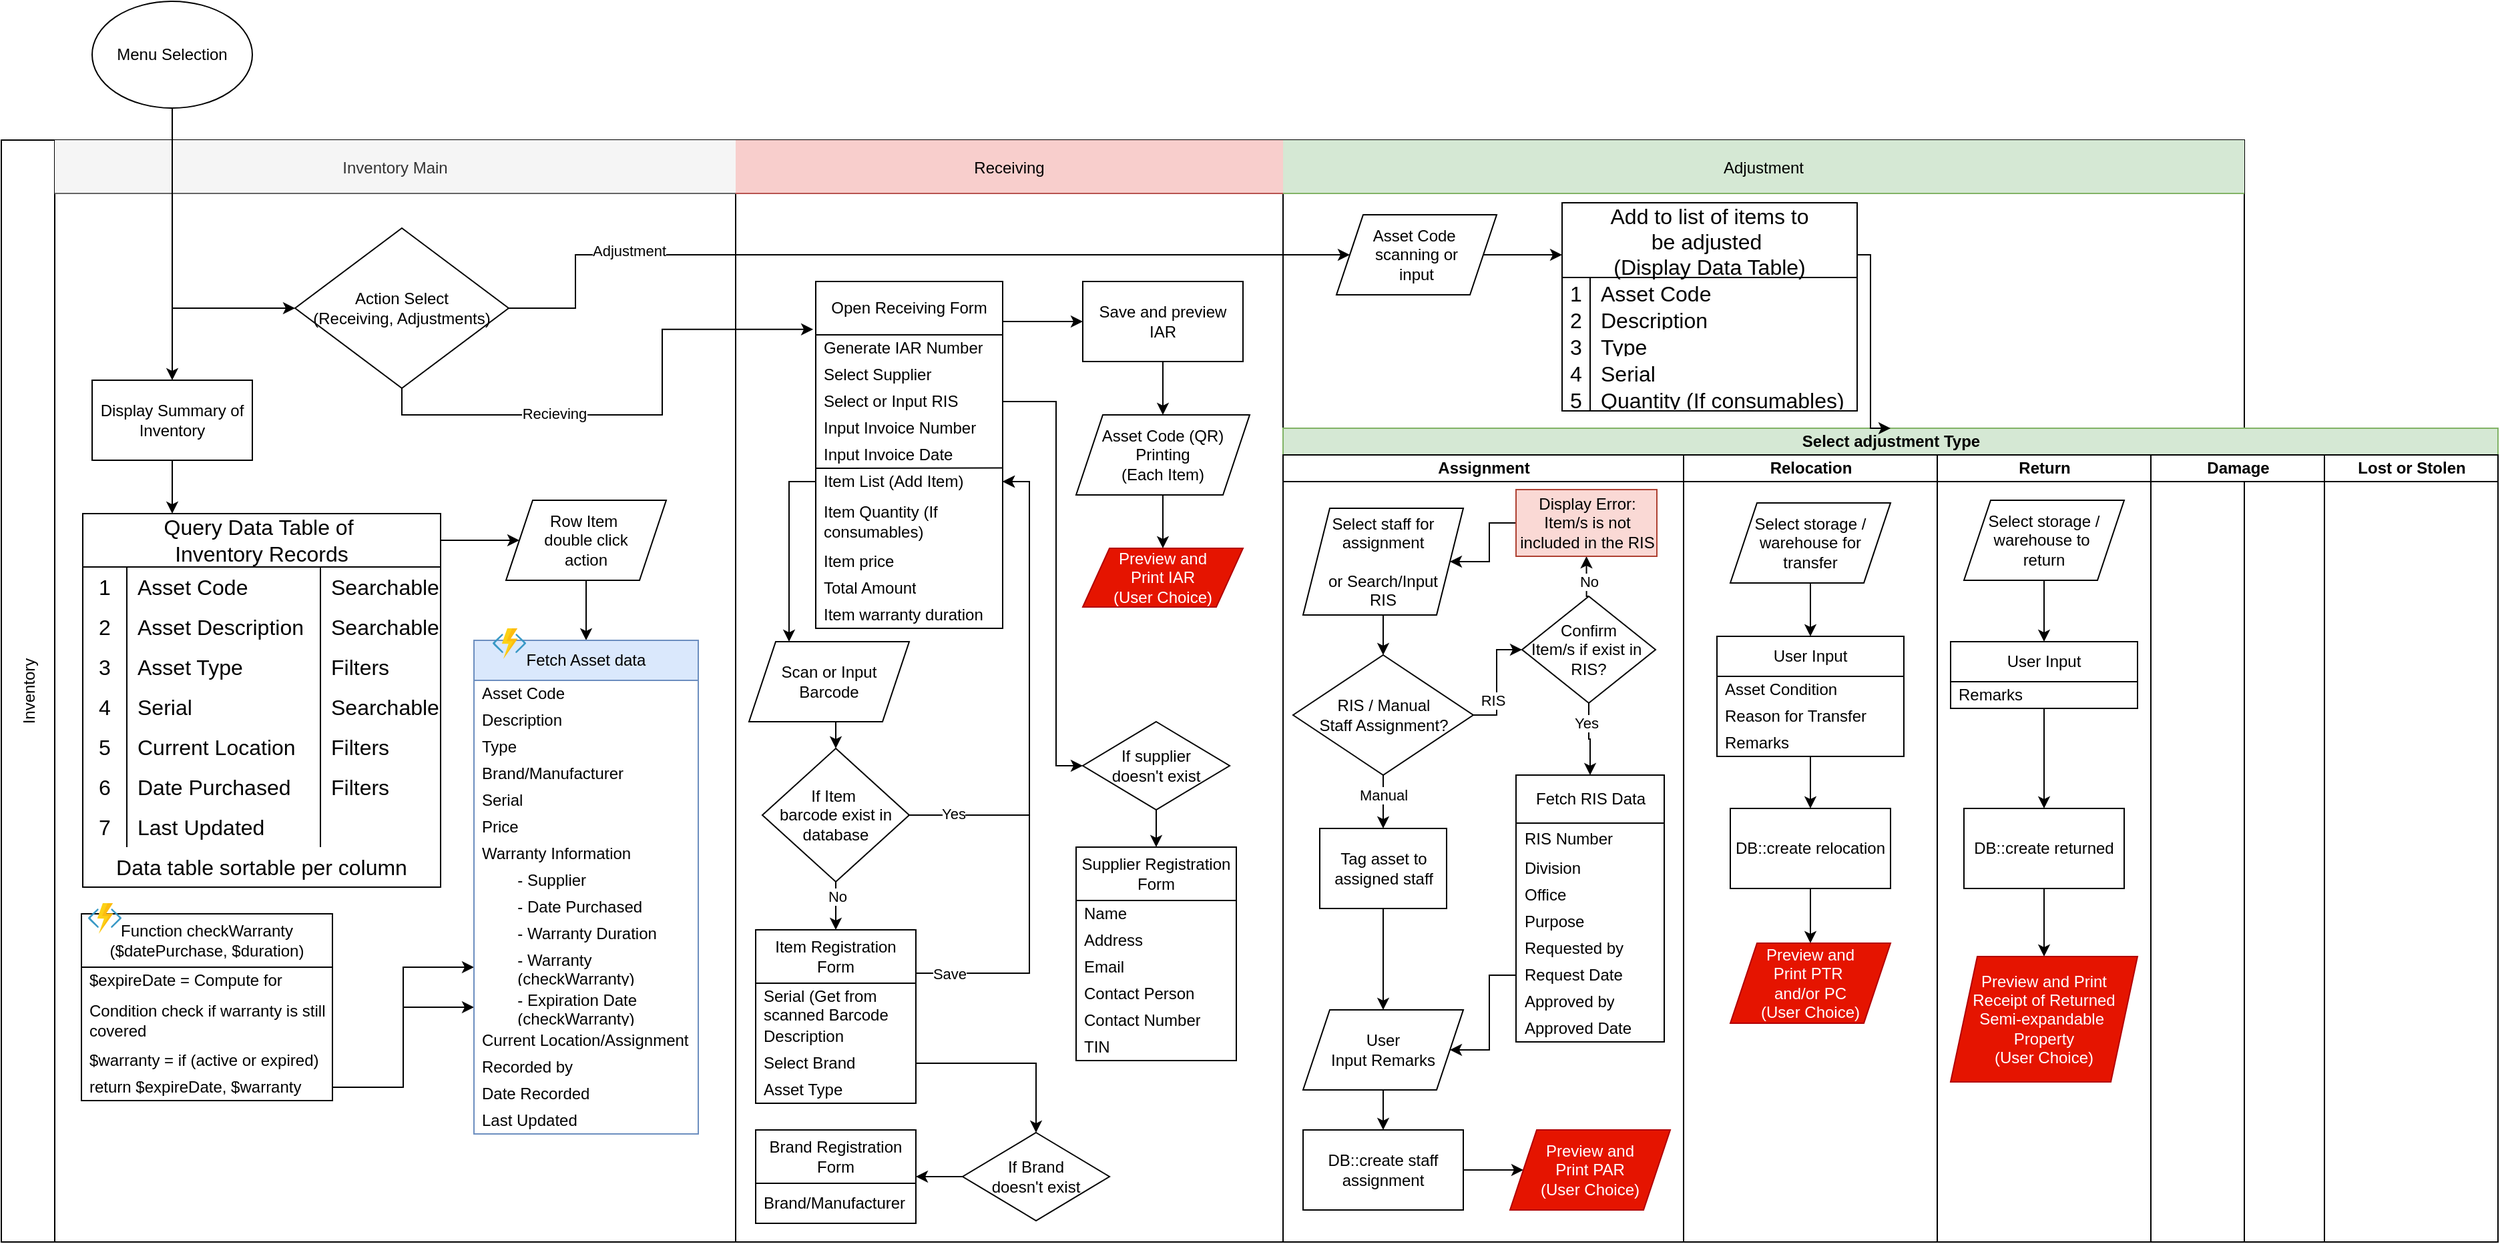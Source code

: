 <mxfile version="24.9.0">
  <diagram name="Page-1" id="Vomi8I1mb0VnvBT-yDzH">
    <mxGraphModel dx="1806" dy="966" grid="1" gridSize="10" guides="1" tooltips="1" connect="1" arrows="1" fold="1" page="1" pageScale="1" pageWidth="1169" pageHeight="827" math="0" shadow="0">
      <root>
        <mxCell id="0" />
        <mxCell id="1" parent="0" />
        <mxCell id="UIuMSbjneqzO_yE2jrcw-11" value="" style="shape=table;childLayout=tableLayout;startSize=0;collapsible=0;recursiveResize=0;expand=0;labelBackgroundColor=none;" parent="1" vertex="1">
          <mxGeometry x="30" y="114" width="1680" height="826" as="geometry" />
        </mxCell>
        <mxCell id="UIuMSbjneqzO_yE2jrcw-12" value="Inventory" style="shape=tableRow;horizontal=0;swimlaneHead=0;swimlaneBody=0;top=0;left=0;bottom=0;right=0;dropTarget=0;fontStyle=0;fillColor=none;points=[[0,0.5],[1,0.5]];portConstraint=eastwest;startSize=40;collapsible=0;recursiveResize=0;expand=0;labelBackgroundColor=none;" parent="UIuMSbjneqzO_yE2jrcw-11" vertex="1">
          <mxGeometry width="1680" height="826" as="geometry" />
        </mxCell>
        <mxCell id="UIuMSbjneqzO_yE2jrcw-13" value="Inventory Main" style="swimlane;swimlaneHead=0;swimlaneBody=0;fontStyle=0;connectable=0;fillColor=#f5f5f5;startSize=40;collapsible=0;recursiveResize=0;expand=0;labelBackgroundColor=none;fontColor=#333333;strokeColor=#666666;" parent="UIuMSbjneqzO_yE2jrcw-12" vertex="1">
          <mxGeometry x="40" width="510" height="826" as="geometry">
            <mxRectangle width="510" height="826" as="alternateBounds" />
          </mxGeometry>
        </mxCell>
        <mxCell id="P5UkXqfQfaICf5vlP5i--76" style="edgeStyle=orthogonalEdgeStyle;rounded=0;orthogonalLoop=1;jettySize=auto;html=1;entryX=0;entryY=0.5;entryDx=0;entryDy=0;" parent="UIuMSbjneqzO_yE2jrcw-13" source="P5UkXqfQfaICf5vlP5i--14" target="P5UkXqfQfaICf5vlP5i--49" edge="1">
          <mxGeometry relative="1" as="geometry">
            <Array as="points">
              <mxPoint x="330" y="300" />
              <mxPoint x="330" y="300" />
            </Array>
          </mxGeometry>
        </mxCell>
        <mxCell id="P5UkXqfQfaICf5vlP5i--14" value="Query Data Table of &#xa;Inventory Records" style="shape=table;startSize=40;container=1;collapsible=0;childLayout=tableLayout;fixedRows=1;rowLines=0;fontStyle=0;strokeColor=default;fontSize=16;whiteSpace=wrap;" parent="UIuMSbjneqzO_yE2jrcw-13" vertex="1">
          <mxGeometry x="21" y="280" width="268" height="280" as="geometry" />
        </mxCell>
        <mxCell id="P5UkXqfQfaICf5vlP5i--15" value="" style="shape=tableRow;horizontal=0;startSize=0;swimlaneHead=0;swimlaneBody=0;top=0;left=0;bottom=0;right=0;collapsible=0;dropTarget=0;fillColor=none;points=[[0,0.5],[1,0.5]];portConstraint=eastwest;strokeColor=inherit;fontSize=16;" parent="P5UkXqfQfaICf5vlP5i--14" vertex="1">
          <mxGeometry y="40" width="268" height="30" as="geometry" />
        </mxCell>
        <mxCell id="P5UkXqfQfaICf5vlP5i--16" value="1" style="shape=partialRectangle;html=1;whiteSpace=wrap;connectable=0;fillColor=none;top=0;left=0;bottom=0;right=0;overflow=hidden;pointerEvents=1;strokeColor=inherit;fontSize=16;" parent="P5UkXqfQfaICf5vlP5i--15" vertex="1">
          <mxGeometry width="33" height="30" as="geometry">
            <mxRectangle width="33" height="30" as="alternateBounds" />
          </mxGeometry>
        </mxCell>
        <mxCell id="P5UkXqfQfaICf5vlP5i--17" value="Asset Code" style="shape=partialRectangle;html=1;whiteSpace=wrap;connectable=0;fillColor=none;top=0;left=0;bottom=0;right=0;align=left;spacingLeft=6;overflow=hidden;strokeColor=inherit;fontSize=16;" parent="P5UkXqfQfaICf5vlP5i--15" vertex="1">
          <mxGeometry x="33" width="145" height="30" as="geometry">
            <mxRectangle width="145" height="30" as="alternateBounds" />
          </mxGeometry>
        </mxCell>
        <mxCell id="P5UkXqfQfaICf5vlP5i--60" value="Searchable" style="shape=partialRectangle;html=1;whiteSpace=wrap;connectable=0;fillColor=none;top=0;left=0;bottom=0;right=0;align=left;spacingLeft=6;overflow=hidden;strokeColor=inherit;fontSize=16;" parent="P5UkXqfQfaICf5vlP5i--15" vertex="1">
          <mxGeometry x="178" width="90" height="30" as="geometry">
            <mxRectangle width="90" height="30" as="alternateBounds" />
          </mxGeometry>
        </mxCell>
        <mxCell id="P5UkXqfQfaICf5vlP5i--18" value="" style="shape=tableRow;horizontal=0;startSize=0;swimlaneHead=0;swimlaneBody=0;top=0;left=0;bottom=0;right=0;collapsible=0;dropTarget=0;fillColor=none;points=[[0,0.5],[1,0.5]];portConstraint=eastwest;strokeColor=inherit;fontSize=16;" parent="P5UkXqfQfaICf5vlP5i--14" vertex="1">
          <mxGeometry y="70" width="268" height="30" as="geometry" />
        </mxCell>
        <mxCell id="P5UkXqfQfaICf5vlP5i--19" value="2" style="shape=partialRectangle;html=1;whiteSpace=wrap;connectable=0;fillColor=none;top=0;left=0;bottom=0;right=0;overflow=hidden;strokeColor=inherit;fontSize=16;" parent="P5UkXqfQfaICf5vlP5i--18" vertex="1">
          <mxGeometry width="33" height="30" as="geometry">
            <mxRectangle width="33" height="30" as="alternateBounds" />
          </mxGeometry>
        </mxCell>
        <mxCell id="P5UkXqfQfaICf5vlP5i--20" value="Asset Description" style="shape=partialRectangle;html=1;whiteSpace=wrap;connectable=0;fillColor=none;top=0;left=0;bottom=0;right=0;align=left;spacingLeft=6;overflow=hidden;strokeColor=inherit;fontSize=16;" parent="P5UkXqfQfaICf5vlP5i--18" vertex="1">
          <mxGeometry x="33" width="145" height="30" as="geometry">
            <mxRectangle width="145" height="30" as="alternateBounds" />
          </mxGeometry>
        </mxCell>
        <mxCell id="P5UkXqfQfaICf5vlP5i--61" value="Searchable" style="shape=partialRectangle;html=1;whiteSpace=wrap;connectable=0;fillColor=none;top=0;left=0;bottom=0;right=0;align=left;spacingLeft=6;overflow=hidden;strokeColor=inherit;fontSize=16;" parent="P5UkXqfQfaICf5vlP5i--18" vertex="1">
          <mxGeometry x="178" width="90" height="30" as="geometry">
            <mxRectangle width="90" height="30" as="alternateBounds" />
          </mxGeometry>
        </mxCell>
        <mxCell id="P5UkXqfQfaICf5vlP5i--55" style="shape=tableRow;horizontal=0;startSize=0;swimlaneHead=0;swimlaneBody=0;top=0;left=0;bottom=0;right=0;collapsible=0;dropTarget=0;fillColor=none;points=[[0,0.5],[1,0.5]];portConstraint=eastwest;strokeColor=inherit;fontSize=16;" parent="P5UkXqfQfaICf5vlP5i--14" vertex="1">
          <mxGeometry y="100" width="268" height="30" as="geometry" />
        </mxCell>
        <mxCell id="P5UkXqfQfaICf5vlP5i--56" value="3" style="shape=partialRectangle;html=1;whiteSpace=wrap;connectable=0;fillColor=none;top=0;left=0;bottom=0;right=0;overflow=hidden;strokeColor=inherit;fontSize=16;" parent="P5UkXqfQfaICf5vlP5i--55" vertex="1">
          <mxGeometry width="33" height="30" as="geometry">
            <mxRectangle width="33" height="30" as="alternateBounds" />
          </mxGeometry>
        </mxCell>
        <mxCell id="P5UkXqfQfaICf5vlP5i--57" value="Asset Type" style="shape=partialRectangle;html=1;whiteSpace=wrap;connectable=0;fillColor=none;top=0;left=0;bottom=0;right=0;align=left;spacingLeft=6;overflow=hidden;strokeColor=inherit;fontSize=16;" parent="P5UkXqfQfaICf5vlP5i--55" vertex="1">
          <mxGeometry x="33" width="145" height="30" as="geometry">
            <mxRectangle width="145" height="30" as="alternateBounds" />
          </mxGeometry>
        </mxCell>
        <mxCell id="P5UkXqfQfaICf5vlP5i--62" value="Filters" style="shape=partialRectangle;html=1;whiteSpace=wrap;connectable=0;fillColor=none;top=0;left=0;bottom=0;right=0;align=left;spacingLeft=6;overflow=hidden;strokeColor=inherit;fontSize=16;" parent="P5UkXqfQfaICf5vlP5i--55" vertex="1">
          <mxGeometry x="178" width="90" height="30" as="geometry">
            <mxRectangle width="90" height="30" as="alternateBounds" />
          </mxGeometry>
        </mxCell>
        <mxCell id="P5UkXqfQfaICf5vlP5i--21" value="" style="shape=tableRow;horizontal=0;startSize=0;swimlaneHead=0;swimlaneBody=0;top=0;left=0;bottom=0;right=0;collapsible=0;dropTarget=0;fillColor=none;points=[[0,0.5],[1,0.5]];portConstraint=eastwest;strokeColor=inherit;fontSize=16;" parent="P5UkXqfQfaICf5vlP5i--14" vertex="1">
          <mxGeometry y="130" width="268" height="30" as="geometry" />
        </mxCell>
        <mxCell id="P5UkXqfQfaICf5vlP5i--22" value="4" style="shape=partialRectangle;html=1;whiteSpace=wrap;connectable=0;fillColor=none;top=0;left=0;bottom=0;right=0;overflow=hidden;strokeColor=inherit;fontSize=16;" parent="P5UkXqfQfaICf5vlP5i--21" vertex="1">
          <mxGeometry width="33" height="30" as="geometry">
            <mxRectangle width="33" height="30" as="alternateBounds" />
          </mxGeometry>
        </mxCell>
        <mxCell id="P5UkXqfQfaICf5vlP5i--23" value="Serial" style="shape=partialRectangle;html=1;whiteSpace=wrap;connectable=0;fillColor=none;top=0;left=0;bottom=0;right=0;align=left;spacingLeft=6;overflow=hidden;strokeColor=inherit;fontSize=16;" parent="P5UkXqfQfaICf5vlP5i--21" vertex="1">
          <mxGeometry x="33" width="145" height="30" as="geometry">
            <mxRectangle width="145" height="30" as="alternateBounds" />
          </mxGeometry>
        </mxCell>
        <mxCell id="P5UkXqfQfaICf5vlP5i--63" value="Searchable" style="shape=partialRectangle;html=1;whiteSpace=wrap;connectable=0;fillColor=none;top=0;left=0;bottom=0;right=0;align=left;spacingLeft=6;overflow=hidden;strokeColor=inherit;fontSize=16;" parent="P5UkXqfQfaICf5vlP5i--21" vertex="1">
          <mxGeometry x="178" width="90" height="30" as="geometry">
            <mxRectangle width="90" height="30" as="alternateBounds" />
          </mxGeometry>
        </mxCell>
        <mxCell id="P5UkXqfQfaICf5vlP5i--36" style="shape=tableRow;horizontal=0;startSize=0;swimlaneHead=0;swimlaneBody=0;top=0;left=0;bottom=0;right=0;collapsible=0;dropTarget=0;fillColor=none;points=[[0,0.5],[1,0.5]];portConstraint=eastwest;strokeColor=inherit;fontSize=16;" parent="P5UkXqfQfaICf5vlP5i--14" vertex="1">
          <mxGeometry y="160" width="268" height="30" as="geometry" />
        </mxCell>
        <mxCell id="P5UkXqfQfaICf5vlP5i--37" value="5" style="shape=partialRectangle;html=1;whiteSpace=wrap;connectable=0;fillColor=none;top=0;left=0;bottom=0;right=0;overflow=hidden;strokeColor=inherit;fontSize=16;" parent="P5UkXqfQfaICf5vlP5i--36" vertex="1">
          <mxGeometry width="33" height="30" as="geometry">
            <mxRectangle width="33" height="30" as="alternateBounds" />
          </mxGeometry>
        </mxCell>
        <mxCell id="P5UkXqfQfaICf5vlP5i--38" value="Current Location" style="shape=partialRectangle;html=1;whiteSpace=wrap;connectable=0;fillColor=none;top=0;left=0;bottom=0;right=0;align=left;spacingLeft=6;overflow=hidden;strokeColor=inherit;fontSize=16;" parent="P5UkXqfQfaICf5vlP5i--36" vertex="1">
          <mxGeometry x="33" width="145" height="30" as="geometry">
            <mxRectangle width="145" height="30" as="alternateBounds" />
          </mxGeometry>
        </mxCell>
        <mxCell id="P5UkXqfQfaICf5vlP5i--64" value="Filters" style="shape=partialRectangle;html=1;whiteSpace=wrap;connectable=0;fillColor=none;top=0;left=0;bottom=0;right=0;align=left;spacingLeft=6;overflow=hidden;strokeColor=inherit;fontSize=16;" parent="P5UkXqfQfaICf5vlP5i--36" vertex="1">
          <mxGeometry x="178" width="90" height="30" as="geometry">
            <mxRectangle width="90" height="30" as="alternateBounds" />
          </mxGeometry>
        </mxCell>
        <mxCell id="P5UkXqfQfaICf5vlP5i--30" style="shape=tableRow;horizontal=0;startSize=0;swimlaneHead=0;swimlaneBody=0;top=0;left=0;bottom=0;right=0;collapsible=0;dropTarget=0;fillColor=none;points=[[0,0.5],[1,0.5]];portConstraint=eastwest;strokeColor=inherit;fontSize=16;" parent="P5UkXqfQfaICf5vlP5i--14" vertex="1">
          <mxGeometry y="190" width="268" height="30" as="geometry" />
        </mxCell>
        <mxCell id="P5UkXqfQfaICf5vlP5i--31" value="6" style="shape=partialRectangle;html=1;whiteSpace=wrap;connectable=0;fillColor=none;top=0;left=0;bottom=0;right=0;overflow=hidden;strokeColor=inherit;fontSize=16;" parent="P5UkXqfQfaICf5vlP5i--30" vertex="1">
          <mxGeometry width="33" height="30" as="geometry">
            <mxRectangle width="33" height="30" as="alternateBounds" />
          </mxGeometry>
        </mxCell>
        <mxCell id="P5UkXqfQfaICf5vlP5i--32" value="Date Purchased" style="shape=partialRectangle;html=1;whiteSpace=wrap;connectable=0;fillColor=none;top=0;left=0;bottom=0;right=0;align=left;spacingLeft=6;overflow=hidden;strokeColor=inherit;fontSize=16;" parent="P5UkXqfQfaICf5vlP5i--30" vertex="1">
          <mxGeometry x="33" width="145" height="30" as="geometry">
            <mxRectangle width="145" height="30" as="alternateBounds" />
          </mxGeometry>
        </mxCell>
        <mxCell id="P5UkXqfQfaICf5vlP5i--65" value="Filters" style="shape=partialRectangle;html=1;whiteSpace=wrap;connectable=0;fillColor=none;top=0;left=0;bottom=0;right=0;align=left;spacingLeft=6;overflow=hidden;strokeColor=inherit;fontSize=16;" parent="P5UkXqfQfaICf5vlP5i--30" vertex="1">
          <mxGeometry x="178" width="90" height="30" as="geometry">
            <mxRectangle width="90" height="30" as="alternateBounds" />
          </mxGeometry>
        </mxCell>
        <mxCell id="P5UkXqfQfaICf5vlP5i--33" style="shape=tableRow;horizontal=0;startSize=0;swimlaneHead=0;swimlaneBody=0;top=0;left=0;bottom=0;right=0;collapsible=0;dropTarget=0;fillColor=none;points=[[0,0.5],[1,0.5]];portConstraint=eastwest;strokeColor=inherit;fontSize=16;" parent="P5UkXqfQfaICf5vlP5i--14" vertex="1">
          <mxGeometry y="220" width="268" height="30" as="geometry" />
        </mxCell>
        <mxCell id="P5UkXqfQfaICf5vlP5i--34" value="7" style="shape=partialRectangle;html=1;whiteSpace=wrap;connectable=0;fillColor=none;top=0;left=0;bottom=0;right=0;overflow=hidden;strokeColor=inherit;fontSize=16;" parent="P5UkXqfQfaICf5vlP5i--33" vertex="1">
          <mxGeometry width="33" height="30" as="geometry">
            <mxRectangle width="33" height="30" as="alternateBounds" />
          </mxGeometry>
        </mxCell>
        <mxCell id="P5UkXqfQfaICf5vlP5i--35" value="Last Updated" style="shape=partialRectangle;html=1;whiteSpace=wrap;connectable=0;fillColor=none;top=0;left=0;bottom=0;right=0;align=left;spacingLeft=6;overflow=hidden;strokeColor=inherit;fontSize=16;" parent="P5UkXqfQfaICf5vlP5i--33" vertex="1">
          <mxGeometry x="33" width="145" height="30" as="geometry">
            <mxRectangle width="145" height="30" as="alternateBounds" />
          </mxGeometry>
        </mxCell>
        <mxCell id="P5UkXqfQfaICf5vlP5i--66" value="" style="shape=partialRectangle;html=1;whiteSpace=wrap;connectable=0;fillColor=none;top=0;left=0;bottom=0;right=0;align=left;spacingLeft=6;overflow=hidden;strokeColor=inherit;fontSize=16;" parent="P5UkXqfQfaICf5vlP5i--33" vertex="1">
          <mxGeometry x="178" width="90" height="30" as="geometry">
            <mxRectangle width="90" height="30" as="alternateBounds" />
          </mxGeometry>
        </mxCell>
        <mxCell id="P5UkXqfQfaICf5vlP5i--67" style="shape=tableRow;horizontal=0;startSize=0;swimlaneHead=0;swimlaneBody=0;top=0;left=0;bottom=0;right=0;collapsible=0;dropTarget=0;fillColor=none;points=[[0,0.5],[1,0.5]];portConstraint=eastwest;strokeColor=inherit;fontSize=16;" parent="P5UkXqfQfaICf5vlP5i--14" vertex="1">
          <mxGeometry y="250" width="268" height="30" as="geometry" />
        </mxCell>
        <mxCell id="P5UkXqfQfaICf5vlP5i--68" value="Data table sortable per column" style="shape=partialRectangle;html=1;whiteSpace=wrap;connectable=0;fillColor=none;top=0;left=0;bottom=0;right=0;overflow=hidden;strokeColor=inherit;fontSize=16;rowspan=1;colspan=3;" parent="P5UkXqfQfaICf5vlP5i--67" vertex="1">
          <mxGeometry width="268" height="30" as="geometry">
            <mxRectangle width="33" height="30" as="alternateBounds" />
          </mxGeometry>
        </mxCell>
        <mxCell id="P5UkXqfQfaICf5vlP5i--69" style="shape=partialRectangle;html=1;whiteSpace=wrap;connectable=0;fillColor=none;top=0;left=0;bottom=0;right=0;align=left;spacingLeft=6;overflow=hidden;strokeColor=inherit;fontSize=16;" parent="P5UkXqfQfaICf5vlP5i--67" vertex="1" visible="0">
          <mxGeometry x="33" width="145" height="30" as="geometry">
            <mxRectangle width="145" height="30" as="alternateBounds" />
          </mxGeometry>
        </mxCell>
        <mxCell id="P5UkXqfQfaICf5vlP5i--70" style="shape=partialRectangle;html=1;whiteSpace=wrap;connectable=0;fillColor=none;top=0;left=0;bottom=0;right=0;align=left;spacingLeft=6;overflow=hidden;strokeColor=inherit;fontSize=16;" parent="P5UkXqfQfaICf5vlP5i--67" vertex="1" visible="0">
          <mxGeometry x="178" width="90" height="30" as="geometry">
            <mxRectangle width="90" height="30" as="alternateBounds" />
          </mxGeometry>
        </mxCell>
        <mxCell id="P5UkXqfQfaICf5vlP5i--71" style="edgeStyle=orthogonalEdgeStyle;rounded=0;orthogonalLoop=1;jettySize=auto;html=1;entryX=0.25;entryY=0;entryDx=0;entryDy=0;" parent="UIuMSbjneqzO_yE2jrcw-13" source="P5UkXqfQfaICf5vlP5i--39" target="P5UkXqfQfaICf5vlP5i--14" edge="1">
          <mxGeometry relative="1" as="geometry" />
        </mxCell>
        <mxCell id="P5UkXqfQfaICf5vlP5i--39" value="Display Summary of Inventory" style="rounded=0;whiteSpace=wrap;html=1;" parent="UIuMSbjneqzO_yE2jrcw-13" vertex="1">
          <mxGeometry x="28" y="180" width="120" height="60" as="geometry" />
        </mxCell>
        <mxCell id="P5UkXqfQfaICf5vlP5i--45" value="Action Select&lt;br&gt;(Receiving, Adjustments)" style="rhombus;whiteSpace=wrap;html=1;" parent="UIuMSbjneqzO_yE2jrcw-13" vertex="1">
          <mxGeometry x="180" y="66" width="160" height="120" as="geometry" />
        </mxCell>
        <mxCell id="P5UkXqfQfaICf5vlP5i--52" style="edgeStyle=orthogonalEdgeStyle;rounded=0;orthogonalLoop=1;jettySize=auto;html=1;entryX=0.5;entryY=0;entryDx=0;entryDy=0;" parent="UIuMSbjneqzO_yE2jrcw-13" source="P5UkXqfQfaICf5vlP5i--49" target="P5UkXqfQfaICf5vlP5i--72" edge="1">
          <mxGeometry relative="1" as="geometry">
            <mxPoint x="398" y="360" as="targetPoint" />
          </mxGeometry>
        </mxCell>
        <mxCell id="P5UkXqfQfaICf5vlP5i--49" value="Row Item&amp;nbsp;&lt;div&gt;double click&lt;/div&gt;&lt;div&gt;action&lt;/div&gt;" style="shape=parallelogram;perimeter=parallelogramPerimeter;whiteSpace=wrap;html=1;fixedSize=1;" parent="UIuMSbjneqzO_yE2jrcw-13" vertex="1">
          <mxGeometry x="338" y="270" width="120" height="60" as="geometry" />
        </mxCell>
        <mxCell id="P5UkXqfQfaICf5vlP5i--86" value="Function checkWarranty ($datePurchase, $duration)" style="swimlane;fontStyle=0;childLayout=stackLayout;horizontal=1;startSize=40;horizontalStack=0;resizeParent=1;resizeParentMax=0;resizeLast=0;collapsible=1;marginBottom=0;whiteSpace=wrap;html=1;" parent="UIuMSbjneqzO_yE2jrcw-13" vertex="1">
          <mxGeometry x="20" y="580" width="188" height="140" as="geometry" />
        </mxCell>
        <mxCell id="P5UkXqfQfaICf5vlP5i--87" value="$expireDate = Compute for expiration" style="text;strokeColor=none;fillColor=none;align=left;verticalAlign=middle;spacingLeft=4;spacingRight=4;overflow=hidden;points=[[0,0.5],[1,0.5]];portConstraint=eastwest;rotatable=0;whiteSpace=wrap;html=1;" parent="P5UkXqfQfaICf5vlP5i--86" vertex="1">
          <mxGeometry y="40" width="188" height="20" as="geometry" />
        </mxCell>
        <mxCell id="P5UkXqfQfaICf5vlP5i--88" value="Condition check if warranty is still covered" style="text;strokeColor=none;fillColor=none;align=left;verticalAlign=middle;spacingLeft=4;spacingRight=4;overflow=hidden;points=[[0,0.5],[1,0.5]];portConstraint=eastwest;rotatable=0;whiteSpace=wrap;html=1;" parent="P5UkXqfQfaICf5vlP5i--86" vertex="1">
          <mxGeometry y="60" width="188" height="40" as="geometry" />
        </mxCell>
        <mxCell id="P5UkXqfQfaICf5vlP5i--89" value="$warranty = if (active or expired)" style="text;strokeColor=none;fillColor=none;align=left;verticalAlign=middle;spacingLeft=4;spacingRight=4;overflow=hidden;points=[[0,0.5],[1,0.5]];portConstraint=eastwest;rotatable=0;whiteSpace=wrap;html=1;" parent="P5UkXqfQfaICf5vlP5i--86" vertex="1">
          <mxGeometry y="100" width="188" height="20" as="geometry" />
        </mxCell>
        <mxCell id="P5UkXqfQfaICf5vlP5i--90" value="return $expireDate, $warranty" style="text;strokeColor=none;fillColor=none;align=left;verticalAlign=middle;spacingLeft=4;spacingRight=4;overflow=hidden;points=[[0,0.5],[1,0.5]];portConstraint=eastwest;rotatable=0;whiteSpace=wrap;html=1;" parent="P5UkXqfQfaICf5vlP5i--86" vertex="1">
          <mxGeometry y="120" width="188" height="20" as="geometry" />
        </mxCell>
        <mxCell id="P5UkXqfQfaICf5vlP5i--99" style="edgeStyle=orthogonalEdgeStyle;rounded=0;orthogonalLoop=1;jettySize=auto;html=1;exitX=1;exitY=0.5;exitDx=0;exitDy=0;" parent="UIuMSbjneqzO_yE2jrcw-13" source="P5UkXqfQfaICf5vlP5i--90" target="P5UkXqfQfaICf5vlP5i--83" edge="1">
          <mxGeometry relative="1" as="geometry" />
        </mxCell>
        <mxCell id="P5UkXqfQfaICf5vlP5i--100" style="edgeStyle=orthogonalEdgeStyle;rounded=0;orthogonalLoop=1;jettySize=auto;html=1;exitX=1;exitY=0.5;exitDx=0;exitDy=0;" parent="UIuMSbjneqzO_yE2jrcw-13" source="P5UkXqfQfaICf5vlP5i--90" target="P5UkXqfQfaICf5vlP5i--97" edge="1">
          <mxGeometry relative="1" as="geometry" />
        </mxCell>
        <mxCell id="P5UkXqfQfaICf5vlP5i--207" value="" style="image;sketch=0;aspect=fixed;html=1;points=[];align=center;fontSize=12;image=img/lib/mscae/Functions.svg;" parent="UIuMSbjneqzO_yE2jrcw-13" vertex="1">
          <mxGeometry x="25" y="572" width="25" height="23" as="geometry" />
        </mxCell>
        <mxCell id="P5UkXqfQfaICf5vlP5i--208" value="" style="group" parent="UIuMSbjneqzO_yE2jrcw-13" vertex="1" connectable="0">
          <mxGeometry x="314" y="366" width="168" height="349" as="geometry" />
        </mxCell>
        <mxCell id="P5UkXqfQfaICf5vlP5i--72" value="Fetch Asset data" style="swimlane;fontStyle=0;childLayout=stackLayout;horizontal=1;startSize=30;horizontalStack=0;resizeParent=1;resizeParentMax=0;resizeLast=0;collapsible=1;marginBottom=0;whiteSpace=wrap;html=1;fillColor=#dae8fc;strokeColor=#6c8ebf;" parent="P5UkXqfQfaICf5vlP5i--208" vertex="1">
          <mxGeometry y="9" width="168" height="370" as="geometry" />
        </mxCell>
        <mxCell id="P5UkXqfQfaICf5vlP5i--73" value="Asset Code" style="text;strokeColor=none;fillColor=none;align=left;verticalAlign=middle;spacingLeft=4;spacingRight=4;overflow=hidden;points=[[0,0.5],[1,0.5]];portConstraint=eastwest;rotatable=0;whiteSpace=wrap;html=1;" parent="P5UkXqfQfaICf5vlP5i--72" vertex="1">
          <mxGeometry y="30" width="168" height="20" as="geometry" />
        </mxCell>
        <mxCell id="P5UkXqfQfaICf5vlP5i--74" value="Description" style="text;strokeColor=none;fillColor=none;align=left;verticalAlign=middle;spacingLeft=4;spacingRight=4;overflow=hidden;points=[[0,0.5],[1,0.5]];portConstraint=eastwest;rotatable=0;whiteSpace=wrap;html=1;" parent="P5UkXqfQfaICf5vlP5i--72" vertex="1">
          <mxGeometry y="50" width="168" height="20" as="geometry" />
        </mxCell>
        <mxCell id="P5UkXqfQfaICf5vlP5i--75" value="Type" style="text;strokeColor=none;fillColor=none;align=left;verticalAlign=middle;spacingLeft=4;spacingRight=4;overflow=hidden;points=[[0,0.5],[1,0.5]];portConstraint=eastwest;rotatable=0;whiteSpace=wrap;html=1;" parent="P5UkXqfQfaICf5vlP5i--72" vertex="1">
          <mxGeometry y="70" width="168" height="20" as="geometry" />
        </mxCell>
        <mxCell id="P5UkXqfQfaICf5vlP5i--78" value="Brand/Manufacturer" style="text;strokeColor=none;fillColor=none;align=left;verticalAlign=middle;spacingLeft=4;spacingRight=4;overflow=hidden;points=[[0,0.5],[1,0.5]];portConstraint=eastwest;rotatable=0;whiteSpace=wrap;html=1;" parent="P5UkXqfQfaICf5vlP5i--72" vertex="1">
          <mxGeometry y="90" width="168" height="20" as="geometry" />
        </mxCell>
        <mxCell id="P5UkXqfQfaICf5vlP5i--101" value="Serial" style="text;strokeColor=none;fillColor=none;align=left;verticalAlign=middle;spacingLeft=4;spacingRight=4;overflow=hidden;points=[[0,0.5],[1,0.5]];portConstraint=eastwest;rotatable=0;whiteSpace=wrap;html=1;" parent="P5UkXqfQfaICf5vlP5i--72" vertex="1">
          <mxGeometry y="110" width="168" height="20" as="geometry" />
        </mxCell>
        <mxCell id="c8jtCQ2RTV0CYjJ42k8G-74" value="Price" style="text;strokeColor=none;fillColor=none;align=left;verticalAlign=middle;spacingLeft=4;spacingRight=4;overflow=hidden;points=[[0,0.5],[1,0.5]];portConstraint=eastwest;rotatable=0;whiteSpace=wrap;html=1;" vertex="1" parent="P5UkXqfQfaICf5vlP5i--72">
          <mxGeometry y="130" width="168" height="20" as="geometry" />
        </mxCell>
        <mxCell id="P5UkXqfQfaICf5vlP5i--81" value="Warranty Information" style="text;strokeColor=none;fillColor=none;align=left;verticalAlign=middle;spacingLeft=4;spacingRight=4;overflow=hidden;points=[[0,0.5],[1,0.5]];portConstraint=eastwest;rotatable=0;whiteSpace=wrap;html=1;" parent="P5UkXqfQfaICf5vlP5i--72" vertex="1">
          <mxGeometry y="150" width="168" height="20" as="geometry" />
        </mxCell>
        <mxCell id="P5UkXqfQfaICf5vlP5i--80" value="&lt;span style=&quot;white-space: pre;&quot;&gt;&#x9;&lt;/span&gt;- Supplier" style="text;strokeColor=none;fillColor=none;align=left;verticalAlign=middle;spacingLeft=4;spacingRight=4;overflow=hidden;points=[[0,0.5],[1,0.5]];portConstraint=eastwest;rotatable=0;whiteSpace=wrap;html=1;" parent="P5UkXqfQfaICf5vlP5i--72" vertex="1">
          <mxGeometry y="170" width="168" height="20" as="geometry" />
        </mxCell>
        <mxCell id="P5UkXqfQfaICf5vlP5i--79" value="&lt;span style=&quot;white-space: pre;&quot;&gt;&#x9;&lt;/span&gt;- Date Purchased" style="text;strokeColor=none;fillColor=none;align=left;verticalAlign=middle;spacingLeft=4;spacingRight=4;overflow=hidden;points=[[0,0.5],[1,0.5]];portConstraint=eastwest;rotatable=0;whiteSpace=wrap;html=1;" parent="P5UkXqfQfaICf5vlP5i--72" vertex="1">
          <mxGeometry y="190" width="168" height="20" as="geometry" />
        </mxCell>
        <mxCell id="P5UkXqfQfaICf5vlP5i--82" value="&lt;span style=&quot;white-space: pre;&quot;&gt;&#x9;&lt;/span&gt;- Warranty Duration" style="text;strokeColor=none;fillColor=none;align=left;verticalAlign=middle;spacingLeft=4;spacingRight=4;overflow=hidden;points=[[0,0.5],[1,0.5]];portConstraint=eastwest;rotatable=0;whiteSpace=wrap;html=1;" parent="P5UkXqfQfaICf5vlP5i--72" vertex="1">
          <mxGeometry y="210" width="168" height="20" as="geometry" />
        </mxCell>
        <mxCell id="P5UkXqfQfaICf5vlP5i--83" value="&lt;span style=&quot;white-space: pre;&quot;&gt;&#x9;&lt;/span&gt;- Warranty &lt;span style=&quot;white-space: pre;&quot;&gt;&#x9;&lt;/span&gt;(checkWarranty)" style="text;strokeColor=none;fillColor=none;align=left;verticalAlign=middle;spacingLeft=4;spacingRight=4;overflow=hidden;points=[[0,0.5],[1,0.5]];portConstraint=eastwest;rotatable=0;whiteSpace=wrap;html=1;" parent="P5UkXqfQfaICf5vlP5i--72" vertex="1">
          <mxGeometry y="230" width="168" height="30" as="geometry" />
        </mxCell>
        <mxCell id="P5UkXqfQfaICf5vlP5i--97" value="&lt;span style=&quot;white-space: pre;&quot;&gt;&#x9;&lt;/span&gt;- Expiration Date &lt;span style=&quot;white-space: pre;&quot;&gt;&#x9;&lt;/span&gt;(checkWarranty)" style="text;strokeColor=none;fillColor=none;align=left;verticalAlign=middle;spacingLeft=4;spacingRight=4;overflow=hidden;points=[[0,0.5],[1,0.5]];portConstraint=eastwest;rotatable=0;whiteSpace=wrap;html=1;" parent="P5UkXqfQfaICf5vlP5i--72" vertex="1">
          <mxGeometry y="260" width="168" height="30" as="geometry" />
        </mxCell>
        <mxCell id="P5UkXqfQfaICf5vlP5i--105" value="Current Location/Assignment" style="text;strokeColor=none;fillColor=none;align=left;verticalAlign=middle;spacingLeft=4;spacingRight=4;overflow=hidden;points=[[0,0.5],[1,0.5]];portConstraint=eastwest;rotatable=0;whiteSpace=wrap;html=1;" parent="P5UkXqfQfaICf5vlP5i--72" vertex="1">
          <mxGeometry y="290" width="168" height="20" as="geometry" />
        </mxCell>
        <mxCell id="P5UkXqfQfaICf5vlP5i--96" value="Recorded by" style="text;strokeColor=none;fillColor=none;align=left;verticalAlign=middle;spacingLeft=4;spacingRight=4;overflow=hidden;points=[[0,0.5],[1,0.5]];portConstraint=eastwest;rotatable=0;whiteSpace=wrap;html=1;" parent="P5UkXqfQfaICf5vlP5i--72" vertex="1">
          <mxGeometry y="310" width="168" height="20" as="geometry" />
        </mxCell>
        <mxCell id="P5UkXqfQfaICf5vlP5i--102" value="Date Recorded" style="text;strokeColor=none;fillColor=none;align=left;verticalAlign=middle;spacingLeft=4;spacingRight=4;overflow=hidden;points=[[0,0.5],[1,0.5]];portConstraint=eastwest;rotatable=0;whiteSpace=wrap;html=1;" parent="P5UkXqfQfaICf5vlP5i--72" vertex="1">
          <mxGeometry y="330" width="168" height="20" as="geometry" />
        </mxCell>
        <mxCell id="P5UkXqfQfaICf5vlP5i--103" value="Last Updated" style="text;strokeColor=none;fillColor=none;align=left;verticalAlign=middle;spacingLeft=4;spacingRight=4;overflow=hidden;points=[[0,0.5],[1,0.5]];portConstraint=eastwest;rotatable=0;whiteSpace=wrap;html=1;" parent="P5UkXqfQfaICf5vlP5i--72" vertex="1">
          <mxGeometry y="350" width="168" height="20" as="geometry" />
        </mxCell>
        <mxCell id="P5UkXqfQfaICf5vlP5i--206" value="" style="image;sketch=0;aspect=fixed;html=1;points=[];align=center;fontSize=12;image=img/lib/mscae/Functions.svg;" parent="P5UkXqfQfaICf5vlP5i--208" vertex="1">
          <mxGeometry x="14" width="25" height="23" as="geometry" />
        </mxCell>
        <mxCell id="UIuMSbjneqzO_yE2jrcw-14" value="Receiving" style="swimlane;swimlaneHead=0;swimlaneBody=0;fontStyle=0;connectable=0;fillColor=#f8cecc;startSize=40;collapsible=0;recursiveResize=0;expand=0;labelBackgroundColor=none;strokeColor=#b85450;" parent="UIuMSbjneqzO_yE2jrcw-12" vertex="1">
          <mxGeometry x="550" width="410" height="826" as="geometry">
            <mxRectangle width="410" height="826" as="alternateBounds" />
          </mxGeometry>
        </mxCell>
        <mxCell id="P5UkXqfQfaICf5vlP5i--115" value="Open Receiving Form" style="swimlane;fontStyle=0;childLayout=stackLayout;horizontal=1;startSize=40;horizontalStack=0;resizeParent=1;resizeParentMax=0;resizeLast=0;collapsible=1;marginBottom=0;whiteSpace=wrap;html=1;" parent="UIuMSbjneqzO_yE2jrcw-14" vertex="1">
          <mxGeometry x="60" y="106" width="140" height="260" as="geometry" />
        </mxCell>
        <mxCell id="P5UkXqfQfaICf5vlP5i--120" value="Generate IAR Number" style="text;strokeColor=none;fillColor=none;align=left;verticalAlign=middle;spacingLeft=4;spacingRight=4;overflow=hidden;points=[[0,0.5],[1,0.5]];portConstraint=eastwest;rotatable=0;whiteSpace=wrap;html=1;" parent="P5UkXqfQfaICf5vlP5i--115" vertex="1">
          <mxGeometry y="40" width="140" height="20" as="geometry" />
        </mxCell>
        <mxCell id="P5UkXqfQfaICf5vlP5i--116" value="Select Supplier" style="text;strokeColor=none;fillColor=none;align=left;verticalAlign=middle;spacingLeft=4;spacingRight=4;overflow=hidden;points=[[0,0.5],[1,0.5]];portConstraint=eastwest;rotatable=0;whiteSpace=wrap;html=1;" parent="P5UkXqfQfaICf5vlP5i--115" vertex="1">
          <mxGeometry y="60" width="140" height="20" as="geometry" />
        </mxCell>
        <mxCell id="P5UkXqfQfaICf5vlP5i--118" value="Select or Input RIS" style="text;strokeColor=none;fillColor=none;align=left;verticalAlign=middle;spacingLeft=4;spacingRight=4;overflow=hidden;points=[[0,0.5],[1,0.5]];portConstraint=eastwest;rotatable=0;whiteSpace=wrap;html=1;" parent="P5UkXqfQfaICf5vlP5i--115" vertex="1">
          <mxGeometry y="80" width="140" height="20" as="geometry" />
        </mxCell>
        <mxCell id="P5UkXqfQfaICf5vlP5i--119" value="Input Invoice Number" style="text;strokeColor=none;fillColor=none;align=left;verticalAlign=middle;spacingLeft=4;spacingRight=4;overflow=hidden;points=[[0,0.5],[1,0.5]];portConstraint=eastwest;rotatable=0;whiteSpace=wrap;html=1;" parent="P5UkXqfQfaICf5vlP5i--115" vertex="1">
          <mxGeometry y="100" width="140" height="20" as="geometry" />
        </mxCell>
        <mxCell id="c8jtCQ2RTV0CYjJ42k8G-2" value="" style="endArrow=none;html=1;rounded=0;entryX=1.003;entryY=0.986;entryDx=0;entryDy=0;entryPerimeter=0;" edge="1" parent="P5UkXqfQfaICf5vlP5i--115" target="P5UkXqfQfaICf5vlP5i--121">
          <mxGeometry width="50" height="50" relative="1" as="geometry">
            <mxPoint y="140" as="sourcePoint" />
            <mxPoint x="50" y="90" as="targetPoint" />
          </mxGeometry>
        </mxCell>
        <mxCell id="P5UkXqfQfaICf5vlP5i--121" value="Input Invoice Date" style="text;strokeColor=none;fillColor=none;align=left;verticalAlign=middle;spacingLeft=4;spacingRight=4;overflow=hidden;points=[[0,0.5],[1,0.5]];portConstraint=eastwest;rotatable=0;whiteSpace=wrap;html=1;" parent="P5UkXqfQfaICf5vlP5i--115" vertex="1">
          <mxGeometry y="120" width="140" height="20" as="geometry" />
        </mxCell>
        <mxCell id="P5UkXqfQfaICf5vlP5i--122" value="Item List (Add Item)" style="text;strokeColor=none;fillColor=none;align=left;verticalAlign=middle;spacingLeft=4;spacingRight=4;overflow=hidden;points=[[0,0.5],[1,0.5]];portConstraint=eastwest;rotatable=0;whiteSpace=wrap;html=1;" parent="P5UkXqfQfaICf5vlP5i--115" vertex="1">
          <mxGeometry y="140" width="140" height="20" as="geometry" />
        </mxCell>
        <mxCell id="P5UkXqfQfaICf5vlP5i--162" value="Item Quantity (If consumables)" style="text;strokeColor=none;fillColor=none;align=left;verticalAlign=middle;spacingLeft=4;spacingRight=4;overflow=hidden;points=[[0,0.5],[1,0.5]];portConstraint=eastwest;rotatable=0;whiteSpace=wrap;html=1;" parent="P5UkXqfQfaICf5vlP5i--115" vertex="1">
          <mxGeometry y="160" width="140" height="40" as="geometry" />
        </mxCell>
        <mxCell id="c8jtCQ2RTV0CYjJ42k8G-72" value="Item price" style="text;strokeColor=none;fillColor=none;align=left;verticalAlign=middle;spacingLeft=4;spacingRight=4;overflow=hidden;points=[[0,0.5],[1,0.5]];portConstraint=eastwest;rotatable=0;whiteSpace=wrap;html=1;" vertex="1" parent="P5UkXqfQfaICf5vlP5i--115">
          <mxGeometry y="200" width="140" height="20" as="geometry" />
        </mxCell>
        <mxCell id="c8jtCQ2RTV0CYjJ42k8G-73" value="Total Amount" style="text;strokeColor=none;fillColor=none;align=left;verticalAlign=middle;spacingLeft=4;spacingRight=4;overflow=hidden;points=[[0,0.5],[1,0.5]];portConstraint=eastwest;rotatable=0;whiteSpace=wrap;html=1;" vertex="1" parent="P5UkXqfQfaICf5vlP5i--115">
          <mxGeometry y="220" width="140" height="20" as="geometry" />
        </mxCell>
        <mxCell id="c8jtCQ2RTV0CYjJ42k8G-1" value="Item warranty duration" style="text;strokeColor=none;fillColor=none;align=left;verticalAlign=middle;spacingLeft=4;spacingRight=4;overflow=hidden;points=[[0,0.5],[1,0.5]];portConstraint=eastwest;rotatable=0;whiteSpace=wrap;html=1;" vertex="1" parent="P5UkXqfQfaICf5vlP5i--115">
          <mxGeometry y="240" width="140" height="20" as="geometry" />
        </mxCell>
        <mxCell id="P5UkXqfQfaICf5vlP5i--128" style="edgeStyle=orthogonalEdgeStyle;rounded=0;orthogonalLoop=1;jettySize=auto;html=1;exitX=0.5;exitY=1;exitDx=0;exitDy=0;entryX=0.5;entryY=0;entryDx=0;entryDy=0;" parent="UIuMSbjneqzO_yE2jrcw-14" source="P5UkXqfQfaICf5vlP5i--123" target="P5UkXqfQfaICf5vlP5i--126" edge="1">
          <mxGeometry relative="1" as="geometry" />
        </mxCell>
        <mxCell id="P5UkXqfQfaICf5vlP5i--123" value="Scan or Input Barcode" style="rounded=0;whiteSpace=wrap;html=1;shape=parallelogram;perimeter=parallelogramPerimeter;fixedSize=1;" parent="UIuMSbjneqzO_yE2jrcw-14" vertex="1">
          <mxGeometry x="10" y="376" width="120" height="60" as="geometry" />
        </mxCell>
        <mxCell id="P5UkXqfQfaICf5vlP5i--129" style="edgeStyle=orthogonalEdgeStyle;rounded=0;orthogonalLoop=1;jettySize=auto;html=1;exitX=1;exitY=0.5;exitDx=0;exitDy=0;entryX=1;entryY=0.5;entryDx=0;entryDy=0;" parent="UIuMSbjneqzO_yE2jrcw-14" source="P5UkXqfQfaICf5vlP5i--126" target="P5UkXqfQfaICf5vlP5i--122" edge="1">
          <mxGeometry relative="1" as="geometry" />
        </mxCell>
        <mxCell id="P5UkXqfQfaICf5vlP5i--130" value="Yes" style="edgeLabel;html=1;align=center;verticalAlign=middle;resizable=0;points=[];" parent="P5UkXqfQfaICf5vlP5i--129" vertex="1" connectable="0">
          <mxGeometry x="-0.817" y="1" relative="1" as="geometry">
            <mxPoint as="offset" />
          </mxGeometry>
        </mxCell>
        <mxCell id="P5UkXqfQfaICf5vlP5i--144" style="edgeStyle=orthogonalEdgeStyle;rounded=0;orthogonalLoop=1;jettySize=auto;html=1;exitX=0.5;exitY=1;exitDx=0;exitDy=0;entryX=0.5;entryY=0;entryDx=0;entryDy=0;" parent="UIuMSbjneqzO_yE2jrcw-14" source="P5UkXqfQfaICf5vlP5i--126" target="P5UkXqfQfaICf5vlP5i--137" edge="1">
          <mxGeometry relative="1" as="geometry" />
        </mxCell>
        <mxCell id="P5UkXqfQfaICf5vlP5i--145" value="No" style="edgeLabel;html=1;align=center;verticalAlign=middle;resizable=0;points=[];" parent="P5UkXqfQfaICf5vlP5i--144" vertex="1" connectable="0">
          <mxGeometry x="-0.551" y="-2" relative="1" as="geometry">
            <mxPoint x="3" y="3" as="offset" />
          </mxGeometry>
        </mxCell>
        <mxCell id="P5UkXqfQfaICf5vlP5i--126" value="If Item&amp;nbsp;&lt;div&gt;barcode exist in database&lt;/div&gt;" style="rhombus;whiteSpace=wrap;html=1;" parent="UIuMSbjneqzO_yE2jrcw-14" vertex="1">
          <mxGeometry x="20" y="456" width="110" height="100" as="geometry" />
        </mxCell>
        <mxCell id="P5UkXqfQfaICf5vlP5i--147" style="edgeStyle=orthogonalEdgeStyle;rounded=0;orthogonalLoop=1;jettySize=auto;html=1;exitX=1;exitY=0.25;exitDx=0;exitDy=0;entryX=1;entryY=0.5;entryDx=0;entryDy=0;" parent="UIuMSbjneqzO_yE2jrcw-14" source="P5UkXqfQfaICf5vlP5i--137" target="P5UkXqfQfaICf5vlP5i--122" edge="1">
          <mxGeometry relative="1" as="geometry" />
        </mxCell>
        <mxCell id="P5UkXqfQfaICf5vlP5i--148" value="Save" style="edgeLabel;html=1;align=center;verticalAlign=middle;resizable=0;points=[];" parent="P5UkXqfQfaICf5vlP5i--147" vertex="1" connectable="0">
          <mxGeometry x="-0.895" relative="1" as="geometry">
            <mxPoint as="offset" />
          </mxGeometry>
        </mxCell>
        <mxCell id="P5UkXqfQfaICf5vlP5i--137" value="Item Registration Form" style="swimlane;fontStyle=0;childLayout=stackLayout;horizontal=1;startSize=40;horizontalStack=0;resizeParent=1;resizeParentMax=0;resizeLast=0;collapsible=1;marginBottom=0;whiteSpace=wrap;html=1;" parent="UIuMSbjneqzO_yE2jrcw-14" vertex="1">
          <mxGeometry x="15" y="592" width="120" height="130" as="geometry" />
        </mxCell>
        <mxCell id="P5UkXqfQfaICf5vlP5i--138" value="Serial (Get from scanned Barcode" style="text;strokeColor=none;fillColor=none;align=left;verticalAlign=middle;spacingLeft=4;spacingRight=4;overflow=hidden;points=[[0,0.5],[1,0.5]];portConstraint=eastwest;rotatable=0;whiteSpace=wrap;html=1;" parent="P5UkXqfQfaICf5vlP5i--137" vertex="1">
          <mxGeometry y="40" width="120" height="30" as="geometry" />
        </mxCell>
        <mxCell id="P5UkXqfQfaICf5vlP5i--139" value="Description" style="text;strokeColor=none;fillColor=none;align=left;verticalAlign=middle;spacingLeft=4;spacingRight=4;overflow=hidden;points=[[0,0.5],[1,0.5]];portConstraint=eastwest;rotatable=0;whiteSpace=wrap;html=1;" parent="P5UkXqfQfaICf5vlP5i--137" vertex="1">
          <mxGeometry y="70" width="120" height="20" as="geometry" />
        </mxCell>
        <mxCell id="P5UkXqfQfaICf5vlP5i--140" value="Select Brand" style="text;strokeColor=none;fillColor=none;align=left;verticalAlign=middle;spacingLeft=4;spacingRight=4;overflow=hidden;points=[[0,0.5],[1,0.5]];portConstraint=eastwest;rotatable=0;whiteSpace=wrap;html=1;" parent="P5UkXqfQfaICf5vlP5i--137" vertex="1">
          <mxGeometry y="90" width="120" height="20" as="geometry" />
        </mxCell>
        <mxCell id="P5UkXqfQfaICf5vlP5i--141" value="Asset Type" style="text;strokeColor=none;fillColor=none;align=left;verticalAlign=middle;spacingLeft=4;spacingRight=4;overflow=hidden;points=[[0,0.5],[1,0.5]];portConstraint=eastwest;rotatable=0;whiteSpace=wrap;html=1;" parent="P5UkXqfQfaICf5vlP5i--137" vertex="1">
          <mxGeometry y="110" width="120" height="20" as="geometry" />
        </mxCell>
        <mxCell id="P5UkXqfQfaICf5vlP5i--159" value="" style="edgeStyle=orthogonalEdgeStyle;rounded=0;orthogonalLoop=1;jettySize=auto;html=1;entryX=1;entryY=0.5;entryDx=0;entryDy=0;" parent="UIuMSbjneqzO_yE2jrcw-14" source="P5UkXqfQfaICf5vlP5i--151" target="P5UkXqfQfaICf5vlP5i--153" edge="1">
          <mxGeometry relative="1" as="geometry" />
        </mxCell>
        <mxCell id="P5UkXqfQfaICf5vlP5i--151" value="If Brand&lt;div&gt;doesn&#39;t exist&lt;/div&gt;" style="rhombus;whiteSpace=wrap;html=1;" parent="UIuMSbjneqzO_yE2jrcw-14" vertex="1">
          <mxGeometry x="170" y="744" width="110" height="66" as="geometry" />
        </mxCell>
        <mxCell id="P5UkXqfQfaICf5vlP5i--152" style="edgeStyle=orthogonalEdgeStyle;rounded=0;orthogonalLoop=1;jettySize=auto;html=1;exitX=1;exitY=0.5;exitDx=0;exitDy=0;entryX=0.5;entryY=0;entryDx=0;entryDy=0;" parent="UIuMSbjneqzO_yE2jrcw-14" source="P5UkXqfQfaICf5vlP5i--140" target="P5UkXqfQfaICf5vlP5i--151" edge="1">
          <mxGeometry relative="1" as="geometry" />
        </mxCell>
        <mxCell id="P5UkXqfQfaICf5vlP5i--153" value="Brand Registration Form" style="swimlane;fontStyle=0;childLayout=stackLayout;horizontal=1;startSize=40;horizontalStack=0;resizeParent=1;resizeParentMax=0;resizeLast=0;collapsible=1;marginBottom=0;whiteSpace=wrap;html=1;" parent="UIuMSbjneqzO_yE2jrcw-14" vertex="1">
          <mxGeometry x="15" y="742" width="120" height="70" as="geometry" />
        </mxCell>
        <mxCell id="P5UkXqfQfaICf5vlP5i--154" value="Brand/Manufacturer" style="text;strokeColor=none;fillColor=none;align=left;verticalAlign=middle;spacingLeft=4;spacingRight=4;overflow=hidden;points=[[0,0.5],[1,0.5]];portConstraint=eastwest;rotatable=0;whiteSpace=wrap;html=1;" parent="P5UkXqfQfaICf5vlP5i--153" vertex="1">
          <mxGeometry y="40" width="120" height="30" as="geometry" />
        </mxCell>
        <mxCell id="P5UkXqfQfaICf5vlP5i--193" style="edgeStyle=orthogonalEdgeStyle;rounded=0;orthogonalLoop=1;jettySize=auto;html=1;exitX=0.5;exitY=1;exitDx=0;exitDy=0;" parent="UIuMSbjneqzO_yE2jrcw-14" source="P5UkXqfQfaICf5vlP5i--161" target="P5UkXqfQfaICf5vlP5i--191" edge="1">
          <mxGeometry relative="1" as="geometry" />
        </mxCell>
        <mxCell id="P5UkXqfQfaICf5vlP5i--161" value="Save and preview IAR" style="rounded=0;whiteSpace=wrap;html=1;" parent="UIuMSbjneqzO_yE2jrcw-14" vertex="1">
          <mxGeometry x="260" y="106" width="120" height="60" as="geometry" />
        </mxCell>
        <mxCell id="P5UkXqfQfaICf5vlP5i--164" style="edgeStyle=orthogonalEdgeStyle;rounded=0;orthogonalLoop=1;jettySize=auto;html=1;exitX=0;exitY=0.5;exitDx=0;exitDy=0;entryX=0.25;entryY=0;entryDx=0;entryDy=0;" parent="UIuMSbjneqzO_yE2jrcw-14" source="P5UkXqfQfaICf5vlP5i--122" target="P5UkXqfQfaICf5vlP5i--123" edge="1">
          <mxGeometry relative="1" as="geometry" />
        </mxCell>
        <mxCell id="P5UkXqfQfaICf5vlP5i--166" style="edgeStyle=orthogonalEdgeStyle;rounded=0;orthogonalLoop=1;jettySize=auto;html=1;entryX=0;entryY=0.5;entryDx=0;entryDy=0;" parent="UIuMSbjneqzO_yE2jrcw-14" source="P5UkXqfQfaICf5vlP5i--120" target="P5UkXqfQfaICf5vlP5i--161" edge="1">
          <mxGeometry relative="1" as="geometry">
            <Array as="points">
              <mxPoint x="200" y="136" />
            </Array>
          </mxGeometry>
        </mxCell>
        <mxCell id="P5UkXqfQfaICf5vlP5i--167" value="&lt;div&gt;Preview and&lt;/div&gt;&lt;div&gt;Print IAR&lt;/div&gt;(User Choice)" style="shape=parallelogram;perimeter=parallelogramPerimeter;whiteSpace=wrap;html=1;fixedSize=1;fillColor=#e51400;fontColor=#ffffff;strokeColor=#B20000;" parent="UIuMSbjneqzO_yE2jrcw-14" vertex="1">
          <mxGeometry x="260" y="306" width="120" height="44" as="geometry" />
        </mxCell>
        <mxCell id="P5UkXqfQfaICf5vlP5i--180" style="edgeStyle=orthogonalEdgeStyle;rounded=0;orthogonalLoop=1;jettySize=auto;html=1;exitX=0.5;exitY=1;exitDx=0;exitDy=0;entryX=0.5;entryY=0;entryDx=0;entryDy=0;" parent="UIuMSbjneqzO_yE2jrcw-14" source="P5UkXqfQfaICf5vlP5i--169" target="P5UkXqfQfaICf5vlP5i--172" edge="1">
          <mxGeometry relative="1" as="geometry" />
        </mxCell>
        <mxCell id="P5UkXqfQfaICf5vlP5i--169" value="If supplier&lt;div&gt;doesn&#39;t exist&lt;/div&gt;" style="rhombus;whiteSpace=wrap;html=1;" parent="UIuMSbjneqzO_yE2jrcw-14" vertex="1">
          <mxGeometry x="260" y="436" width="110" height="66" as="geometry" />
        </mxCell>
        <mxCell id="P5UkXqfQfaICf5vlP5i--171" style="edgeStyle=orthogonalEdgeStyle;rounded=0;orthogonalLoop=1;jettySize=auto;html=1;exitX=1;exitY=0.5;exitDx=0;exitDy=0;entryX=0;entryY=0.5;entryDx=0;entryDy=0;" parent="UIuMSbjneqzO_yE2jrcw-14" source="P5UkXqfQfaICf5vlP5i--118" target="P5UkXqfQfaICf5vlP5i--169" edge="1">
          <mxGeometry relative="1" as="geometry">
            <Array as="points">
              <mxPoint x="240" y="196" />
              <mxPoint x="240" y="469" />
            </Array>
          </mxGeometry>
        </mxCell>
        <mxCell id="P5UkXqfQfaICf5vlP5i--172" value="Supplier Registration Form" style="swimlane;fontStyle=0;childLayout=stackLayout;horizontal=1;startSize=40;horizontalStack=0;resizeParent=1;resizeParentMax=0;resizeLast=0;collapsible=1;marginBottom=0;whiteSpace=wrap;html=1;" parent="UIuMSbjneqzO_yE2jrcw-14" vertex="1">
          <mxGeometry x="255" y="530" width="120" height="160" as="geometry" />
        </mxCell>
        <mxCell id="P5UkXqfQfaICf5vlP5i--173" value="Name" style="text;strokeColor=none;fillColor=none;align=left;verticalAlign=middle;spacingLeft=4;spacingRight=4;overflow=hidden;points=[[0,0.5],[1,0.5]];portConstraint=eastwest;rotatable=0;whiteSpace=wrap;html=1;" parent="P5UkXqfQfaICf5vlP5i--172" vertex="1">
          <mxGeometry y="40" width="120" height="20" as="geometry" />
        </mxCell>
        <mxCell id="P5UkXqfQfaICf5vlP5i--174" value="Address" style="text;strokeColor=none;fillColor=none;align=left;verticalAlign=middle;spacingLeft=4;spacingRight=4;overflow=hidden;points=[[0,0.5],[1,0.5]];portConstraint=eastwest;rotatable=0;whiteSpace=wrap;html=1;" parent="P5UkXqfQfaICf5vlP5i--172" vertex="1">
          <mxGeometry y="60" width="120" height="20" as="geometry" />
        </mxCell>
        <mxCell id="P5UkXqfQfaICf5vlP5i--175" value="Email" style="text;strokeColor=none;fillColor=none;align=left;verticalAlign=middle;spacingLeft=4;spacingRight=4;overflow=hidden;points=[[0,0.5],[1,0.5]];portConstraint=eastwest;rotatable=0;whiteSpace=wrap;html=1;" parent="P5UkXqfQfaICf5vlP5i--172" vertex="1">
          <mxGeometry y="80" width="120" height="20" as="geometry" />
        </mxCell>
        <mxCell id="P5UkXqfQfaICf5vlP5i--179" value="Contact Person" style="text;strokeColor=none;fillColor=none;align=left;verticalAlign=middle;spacingLeft=4;spacingRight=4;overflow=hidden;points=[[0,0.5],[1,0.5]];portConstraint=eastwest;rotatable=0;whiteSpace=wrap;html=1;" parent="P5UkXqfQfaICf5vlP5i--172" vertex="1">
          <mxGeometry y="100" width="120" height="20" as="geometry" />
        </mxCell>
        <mxCell id="P5UkXqfQfaICf5vlP5i--176" value="Contact Number" style="text;strokeColor=none;fillColor=none;align=left;verticalAlign=middle;spacingLeft=4;spacingRight=4;overflow=hidden;points=[[0,0.5],[1,0.5]];portConstraint=eastwest;rotatable=0;whiteSpace=wrap;html=1;" parent="P5UkXqfQfaICf5vlP5i--172" vertex="1">
          <mxGeometry y="120" width="120" height="20" as="geometry" />
        </mxCell>
        <mxCell id="P5UkXqfQfaICf5vlP5i--177" value="TIN" style="text;strokeColor=none;fillColor=none;align=left;verticalAlign=middle;spacingLeft=4;spacingRight=4;overflow=hidden;points=[[0,0.5],[1,0.5]];portConstraint=eastwest;rotatable=0;whiteSpace=wrap;html=1;" parent="P5UkXqfQfaICf5vlP5i--172" vertex="1">
          <mxGeometry y="140" width="120" height="20" as="geometry" />
        </mxCell>
        <mxCell id="P5UkXqfQfaICf5vlP5i--194" style="edgeStyle=orthogonalEdgeStyle;rounded=0;orthogonalLoop=1;jettySize=auto;html=1;exitX=0.5;exitY=1;exitDx=0;exitDy=0;entryX=0.5;entryY=0;entryDx=0;entryDy=0;" parent="UIuMSbjneqzO_yE2jrcw-14" source="P5UkXqfQfaICf5vlP5i--191" target="P5UkXqfQfaICf5vlP5i--167" edge="1">
          <mxGeometry relative="1" as="geometry" />
        </mxCell>
        <mxCell id="P5UkXqfQfaICf5vlP5i--191" value="Asset Code (QR)&lt;div&gt;Printing&lt;/div&gt;&lt;div&gt;(Each Item)&lt;/div&gt;" style="shape=parallelogram;perimeter=parallelogramPerimeter;whiteSpace=wrap;html=1;fixedSize=1;" parent="UIuMSbjneqzO_yE2jrcw-14" vertex="1">
          <mxGeometry x="255" y="206" width="130" height="60" as="geometry" />
        </mxCell>
        <mxCell id="UIuMSbjneqzO_yE2jrcw-16" value="Adjustment" style="swimlane;swimlaneHead=0;swimlaneBody=0;fontStyle=0;connectable=0;fillColor=#d5e8d4;startSize=40;collapsible=0;recursiveResize=0;expand=0;labelBackgroundColor=none;strokeColor=#82b366;" parent="UIuMSbjneqzO_yE2jrcw-12" vertex="1">
          <mxGeometry x="960" width="720" height="826" as="geometry">
            <mxRectangle width="720" height="826" as="alternateBounds" />
          </mxGeometry>
        </mxCell>
        <mxCell id="c8jtCQ2RTV0CYjJ42k8G-63" style="edgeStyle=orthogonalEdgeStyle;rounded=0;orthogonalLoop=1;jettySize=auto;html=1;exitX=1;exitY=0.5;exitDx=0;exitDy=0;entryX=0;entryY=0.25;entryDx=0;entryDy=0;" edge="1" parent="UIuMSbjneqzO_yE2jrcw-16" source="P5UkXqfQfaICf5vlP5i--187" target="c8jtCQ2RTV0CYjJ42k8G-51">
          <mxGeometry relative="1" as="geometry" />
        </mxCell>
        <mxCell id="P5UkXqfQfaICf5vlP5i--187" value="Asset Code&amp;nbsp;&lt;div&gt;scanning or&lt;/div&gt;&lt;div&gt;input&lt;/div&gt;" style="rounded=0;whiteSpace=wrap;html=1;shape=parallelogram;perimeter=parallelogramPerimeter;fixedSize=1;" parent="UIuMSbjneqzO_yE2jrcw-16" vertex="1">
          <mxGeometry x="40" y="56" width="120" height="60" as="geometry" />
        </mxCell>
        <mxCell id="P5UkXqfQfaICf5vlP5i--198" value="Select adjustment Type" style="swimlane;childLayout=stackLayout;resizeParent=1;resizeParentMax=0;startSize=20;html=1;fillColor=#d5e8d4;strokeColor=#82b366;" parent="UIuMSbjneqzO_yE2jrcw-16" vertex="1">
          <mxGeometry y="216" width="910" height="610" as="geometry" />
        </mxCell>
        <mxCell id="P5UkXqfQfaICf5vlP5i--199" value="Assignment" style="swimlane;startSize=20;html=1;" parent="P5UkXqfQfaICf5vlP5i--198" vertex="1">
          <mxGeometry y="20" width="300" height="590" as="geometry" />
        </mxCell>
        <mxCell id="P5UkXqfQfaICf5vlP5i--235" style="edgeStyle=orthogonalEdgeStyle;rounded=0;orthogonalLoop=1;jettySize=auto;html=1;exitX=0.5;exitY=1;exitDx=0;exitDy=0;entryX=0.5;entryY=0;entryDx=0;entryDy=0;" parent="P5UkXqfQfaICf5vlP5i--199" source="P5UkXqfQfaICf5vlP5i--216" target="P5UkXqfQfaICf5vlP5i--234" edge="1">
          <mxGeometry relative="1" as="geometry" />
        </mxCell>
        <mxCell id="P5UkXqfQfaICf5vlP5i--216" value="Select staff for assignment&lt;div&gt;&lt;br&gt;&lt;/div&gt;&lt;div&gt;or Search/Input&lt;/div&gt;&lt;div&gt;RIS&lt;/div&gt;" style="shape=parallelogram;perimeter=parallelogramPerimeter;whiteSpace=wrap;html=1;fixedSize=1;" parent="P5UkXqfQfaICf5vlP5i--199" vertex="1">
          <mxGeometry x="15" y="40" width="120" height="80" as="geometry" />
        </mxCell>
        <mxCell id="c8jtCQ2RTV0CYjJ42k8G-34" style="edgeStyle=orthogonalEdgeStyle;rounded=0;orthogonalLoop=1;jettySize=auto;html=1;exitX=1;exitY=0.5;exitDx=0;exitDy=0;entryX=0;entryY=0.5;entryDx=0;entryDy=0;" edge="1" parent="P5UkXqfQfaICf5vlP5i--199" source="P5UkXqfQfaICf5vlP5i--225" target="P5UkXqfQfaICf5vlP5i--226">
          <mxGeometry relative="1" as="geometry" />
        </mxCell>
        <mxCell id="P5UkXqfQfaICf5vlP5i--225" value="DB::create staff assignment" style="rounded=0;whiteSpace=wrap;html=1;" parent="P5UkXqfQfaICf5vlP5i--199" vertex="1">
          <mxGeometry x="15" y="506" width="120" height="60" as="geometry" />
        </mxCell>
        <mxCell id="P5UkXqfQfaICf5vlP5i--226" value="&lt;div&gt;Preview and&lt;/div&gt;&lt;div&gt;Print PAR&lt;/div&gt;&lt;div&gt;(User Choice)&lt;/div&gt;" style="rounded=0;whiteSpace=wrap;html=1;shape=parallelogram;perimeter=parallelogramPerimeter;fixedSize=1;fillColor=#e51400;fontColor=#ffffff;strokeColor=#B20000;" parent="P5UkXqfQfaICf5vlP5i--199" vertex="1">
          <mxGeometry x="170" y="506" width="120" height="60" as="geometry" />
        </mxCell>
        <mxCell id="c8jtCQ2RTV0CYjJ42k8G-33" style="edgeStyle=orthogonalEdgeStyle;rounded=0;orthogonalLoop=1;jettySize=auto;html=1;exitX=0.5;exitY=1;exitDx=0;exitDy=0;entryX=0.5;entryY=0;entryDx=0;entryDy=0;" edge="1" parent="P5UkXqfQfaICf5vlP5i--199" source="P5UkXqfQfaICf5vlP5i--233" target="P5UkXqfQfaICf5vlP5i--225">
          <mxGeometry relative="1" as="geometry" />
        </mxCell>
        <mxCell id="P5UkXqfQfaICf5vlP5i--233" value="&lt;div&gt;User&lt;/div&gt;&lt;div&gt;Input Remarks&lt;/div&gt;" style="rounded=0;whiteSpace=wrap;html=1;shape=parallelogram;perimeter=parallelogramPerimeter;fixedSize=1;" parent="P5UkXqfQfaICf5vlP5i--199" vertex="1">
          <mxGeometry x="15" y="416" width="120" height="60" as="geometry" />
        </mxCell>
        <mxCell id="P5UkXqfQfaICf5vlP5i--241" style="edgeStyle=orthogonalEdgeStyle;rounded=0;orthogonalLoop=1;jettySize=auto;html=1;exitX=0.5;exitY=1;exitDx=0;exitDy=0;entryX=0.5;entryY=0;entryDx=0;entryDy=0;" parent="P5UkXqfQfaICf5vlP5i--199" source="P5UkXqfQfaICf5vlP5i--234" target="P5UkXqfQfaICf5vlP5i--240" edge="1">
          <mxGeometry relative="1" as="geometry" />
        </mxCell>
        <mxCell id="P5UkXqfQfaICf5vlP5i--245" value="Manual" style="edgeLabel;html=1;align=center;verticalAlign=middle;resizable=0;points=[];" parent="P5UkXqfQfaICf5vlP5i--241" vertex="1" connectable="0">
          <mxGeometry x="-0.286" relative="1" as="geometry">
            <mxPoint as="offset" />
          </mxGeometry>
        </mxCell>
        <mxCell id="c8jtCQ2RTV0CYjJ42k8G-19" style="edgeStyle=orthogonalEdgeStyle;rounded=0;orthogonalLoop=1;jettySize=auto;html=1;exitX=1;exitY=0.5;exitDx=0;exitDy=0;entryX=0;entryY=0.5;entryDx=0;entryDy=0;" edge="1" parent="P5UkXqfQfaICf5vlP5i--199" source="P5UkXqfQfaICf5vlP5i--234" target="c8jtCQ2RTV0CYjJ42k8G-17">
          <mxGeometry relative="1" as="geometry">
            <Array as="points">
              <mxPoint x="160" y="195" />
              <mxPoint x="160" y="146" />
            </Array>
          </mxGeometry>
        </mxCell>
        <mxCell id="c8jtCQ2RTV0CYjJ42k8G-20" value="RIS" style="edgeLabel;html=1;align=center;verticalAlign=middle;resizable=0;points=[];" vertex="1" connectable="0" parent="c8jtCQ2RTV0CYjJ42k8G-19">
          <mxGeometry x="-0.318" y="3" relative="1" as="geometry">
            <mxPoint as="offset" />
          </mxGeometry>
        </mxCell>
        <mxCell id="P5UkXqfQfaICf5vlP5i--234" value="RIS / Manual&lt;div&gt;Staff Assignment?&lt;/div&gt;" style="rhombus;whiteSpace=wrap;html=1;" parent="P5UkXqfQfaICf5vlP5i--199" vertex="1">
          <mxGeometry x="7.5" y="150" width="135" height="90" as="geometry" />
        </mxCell>
        <mxCell id="c8jtCQ2RTV0CYjJ42k8G-29" style="edgeStyle=orthogonalEdgeStyle;rounded=0;orthogonalLoop=1;jettySize=auto;html=1;exitX=0.5;exitY=1;exitDx=0;exitDy=0;entryX=0.5;entryY=0;entryDx=0;entryDy=0;" edge="1" parent="P5UkXqfQfaICf5vlP5i--199" source="P5UkXqfQfaICf5vlP5i--240" target="P5UkXqfQfaICf5vlP5i--233">
          <mxGeometry relative="1" as="geometry" />
        </mxCell>
        <mxCell id="P5UkXqfQfaICf5vlP5i--240" value="Tag asset to assigned staff" style="rounded=0;whiteSpace=wrap;html=1;" parent="P5UkXqfQfaICf5vlP5i--199" vertex="1">
          <mxGeometry x="27.5" y="280" width="95" height="60" as="geometry" />
        </mxCell>
        <mxCell id="c8jtCQ2RTV0CYjJ42k8G-32" style="edgeStyle=orthogonalEdgeStyle;rounded=0;orthogonalLoop=1;jettySize=auto;html=1;exitX=0;exitY=0.75;exitDx=0;exitDy=0;entryX=1;entryY=0.5;entryDx=0;entryDy=0;" edge="1" parent="P5UkXqfQfaICf5vlP5i--199" source="c8jtCQ2RTV0CYjJ42k8G-3" target="P5UkXqfQfaICf5vlP5i--233">
          <mxGeometry relative="1" as="geometry" />
        </mxCell>
        <mxCell id="c8jtCQ2RTV0CYjJ42k8G-3" value="Fetch RIS Data" style="swimlane;fontStyle=0;childLayout=stackLayout;horizontal=1;startSize=36;horizontalStack=0;resizeParent=1;resizeParentMax=0;resizeLast=0;collapsible=1;marginBottom=0;whiteSpace=wrap;html=1;" vertex="1" parent="P5UkXqfQfaICf5vlP5i--199">
          <mxGeometry x="174.5" y="240" width="111" height="200" as="geometry" />
        </mxCell>
        <mxCell id="c8jtCQ2RTV0CYjJ42k8G-4" value="RIS Number" style="text;strokeColor=none;fillColor=none;align=left;verticalAlign=middle;spacingLeft=4;spacingRight=4;overflow=hidden;points=[[0,0.5],[1,0.5]];portConstraint=eastwest;rotatable=0;whiteSpace=wrap;html=1;" vertex="1" parent="c8jtCQ2RTV0CYjJ42k8G-3">
          <mxGeometry y="36" width="111" height="24" as="geometry" />
        </mxCell>
        <mxCell id="c8jtCQ2RTV0CYjJ42k8G-5" value="Division" style="text;strokeColor=none;fillColor=none;align=left;verticalAlign=middle;spacingLeft=4;spacingRight=4;overflow=hidden;points=[[0,0.5],[1,0.5]];portConstraint=eastwest;rotatable=0;whiteSpace=wrap;html=1;" vertex="1" parent="c8jtCQ2RTV0CYjJ42k8G-3">
          <mxGeometry y="60" width="111" height="20" as="geometry" />
        </mxCell>
        <mxCell id="c8jtCQ2RTV0CYjJ42k8G-6" value="Office" style="text;strokeColor=none;fillColor=none;align=left;verticalAlign=middle;spacingLeft=4;spacingRight=4;overflow=hidden;points=[[0,0.5],[1,0.5]];portConstraint=eastwest;rotatable=0;whiteSpace=wrap;html=1;" vertex="1" parent="c8jtCQ2RTV0CYjJ42k8G-3">
          <mxGeometry y="80" width="111" height="20" as="geometry" />
        </mxCell>
        <mxCell id="c8jtCQ2RTV0CYjJ42k8G-11" value="Purpose" style="text;strokeColor=none;fillColor=none;align=left;verticalAlign=middle;spacingLeft=4;spacingRight=4;overflow=hidden;points=[[0,0.5],[1,0.5]];portConstraint=eastwest;rotatable=0;whiteSpace=wrap;html=1;" vertex="1" parent="c8jtCQ2RTV0CYjJ42k8G-3">
          <mxGeometry y="100" width="111" height="20" as="geometry" />
        </mxCell>
        <mxCell id="c8jtCQ2RTV0CYjJ42k8G-10" value="Requested by" style="text;strokeColor=none;fillColor=none;align=left;verticalAlign=middle;spacingLeft=4;spacingRight=4;overflow=hidden;points=[[0,0.5],[1,0.5]];portConstraint=eastwest;rotatable=0;whiteSpace=wrap;html=1;" vertex="1" parent="c8jtCQ2RTV0CYjJ42k8G-3">
          <mxGeometry y="120" width="111" height="20" as="geometry" />
        </mxCell>
        <mxCell id="c8jtCQ2RTV0CYjJ42k8G-12" value="Request Date" style="text;strokeColor=none;fillColor=none;align=left;verticalAlign=middle;spacingLeft=4;spacingRight=4;overflow=hidden;points=[[0,0.5],[1,0.5]];portConstraint=eastwest;rotatable=0;whiteSpace=wrap;html=1;" vertex="1" parent="c8jtCQ2RTV0CYjJ42k8G-3">
          <mxGeometry y="140" width="111" height="20" as="geometry" />
        </mxCell>
        <mxCell id="c8jtCQ2RTV0CYjJ42k8G-13" value="Approved by" style="text;strokeColor=none;fillColor=none;align=left;verticalAlign=middle;spacingLeft=4;spacingRight=4;overflow=hidden;points=[[0,0.5],[1,0.5]];portConstraint=eastwest;rotatable=0;whiteSpace=wrap;html=1;" vertex="1" parent="c8jtCQ2RTV0CYjJ42k8G-3">
          <mxGeometry y="160" width="111" height="20" as="geometry" />
        </mxCell>
        <mxCell id="c8jtCQ2RTV0CYjJ42k8G-14" value="Approved Date" style="text;strokeColor=none;fillColor=none;align=left;verticalAlign=middle;spacingLeft=4;spacingRight=4;overflow=hidden;points=[[0,0.5],[1,0.5]];portConstraint=eastwest;rotatable=0;whiteSpace=wrap;html=1;" vertex="1" parent="c8jtCQ2RTV0CYjJ42k8G-3">
          <mxGeometry y="180" width="111" height="20" as="geometry" />
        </mxCell>
        <mxCell id="c8jtCQ2RTV0CYjJ42k8G-21" style="edgeStyle=orthogonalEdgeStyle;rounded=0;orthogonalLoop=1;jettySize=auto;html=1;exitX=0.5;exitY=1;exitDx=0;exitDy=0;entryX=0.5;entryY=0;entryDx=0;entryDy=0;" edge="1" parent="P5UkXqfQfaICf5vlP5i--199" source="c8jtCQ2RTV0CYjJ42k8G-17" target="c8jtCQ2RTV0CYjJ42k8G-3">
          <mxGeometry relative="1" as="geometry" />
        </mxCell>
        <mxCell id="c8jtCQ2RTV0CYjJ42k8G-22" value="Yes" style="edgeLabel;html=1;align=center;verticalAlign=middle;resizable=0;points=[];" vertex="1" connectable="0" parent="c8jtCQ2RTV0CYjJ42k8G-21">
          <mxGeometry x="-0.467" y="-2" relative="1" as="geometry">
            <mxPoint as="offset" />
          </mxGeometry>
        </mxCell>
        <mxCell id="c8jtCQ2RTV0CYjJ42k8G-25" style="edgeStyle=orthogonalEdgeStyle;rounded=0;orthogonalLoop=1;jettySize=auto;html=1;exitX=0.5;exitY=0;exitDx=0;exitDy=0;entryX=0.5;entryY=1;entryDx=0;entryDy=0;" edge="1" parent="P5UkXqfQfaICf5vlP5i--199" source="c8jtCQ2RTV0CYjJ42k8G-17" target="c8jtCQ2RTV0CYjJ42k8G-24">
          <mxGeometry relative="1" as="geometry" />
        </mxCell>
        <mxCell id="c8jtCQ2RTV0CYjJ42k8G-26" value="No" style="edgeLabel;html=1;align=center;verticalAlign=middle;resizable=0;points=[];" vertex="1" connectable="0" parent="c8jtCQ2RTV0CYjJ42k8G-25">
          <mxGeometry x="-0.215" y="-1" relative="1" as="geometry">
            <mxPoint as="offset" />
          </mxGeometry>
        </mxCell>
        <mxCell id="c8jtCQ2RTV0CYjJ42k8G-17" value="&lt;div&gt;Confirm&lt;/div&gt;&lt;div&gt;Item/s if exist in&amp;nbsp;&lt;/div&gt;&lt;div&gt;RIS?&lt;/div&gt;" style="rhombus;whiteSpace=wrap;html=1;" vertex="1" parent="P5UkXqfQfaICf5vlP5i--199">
          <mxGeometry x="179" y="106" width="100" height="80" as="geometry" />
        </mxCell>
        <mxCell id="c8jtCQ2RTV0CYjJ42k8G-28" style="edgeStyle=orthogonalEdgeStyle;rounded=0;orthogonalLoop=1;jettySize=auto;html=1;exitX=0;exitY=0.5;exitDx=0;exitDy=0;entryX=1;entryY=0.5;entryDx=0;entryDy=0;" edge="1" parent="P5UkXqfQfaICf5vlP5i--199" source="c8jtCQ2RTV0CYjJ42k8G-24" target="P5UkXqfQfaICf5vlP5i--216">
          <mxGeometry relative="1" as="geometry" />
        </mxCell>
        <mxCell id="c8jtCQ2RTV0CYjJ42k8G-24" value="&lt;div&gt;Display Error:&lt;/div&gt;&lt;div&gt;Item/s is not included in the RIS&lt;br&gt;&lt;/div&gt;" style="rounded=0;whiteSpace=wrap;html=1;fillColor=#fad9d5;strokeColor=#ae4132;" vertex="1" parent="P5UkXqfQfaICf5vlP5i--199">
          <mxGeometry x="174.5" y="26" width="105.5" height="50" as="geometry" />
        </mxCell>
        <mxCell id="P5UkXqfQfaICf5vlP5i--200" value="Relocation" style="swimlane;startSize=20;html=1;" parent="P5UkXqfQfaICf5vlP5i--198" vertex="1">
          <mxGeometry x="300" y="20" width="190" height="590" as="geometry" />
        </mxCell>
        <mxCell id="c8jtCQ2RTV0CYjJ42k8G-42" style="edgeStyle=orthogonalEdgeStyle;rounded=0;orthogonalLoop=1;jettySize=auto;html=1;exitX=0.5;exitY=1;exitDx=0;exitDy=0;entryX=0.5;entryY=0;entryDx=0;entryDy=0;" edge="1" parent="P5UkXqfQfaICf5vlP5i--200" source="c8jtCQ2RTV0CYjJ42k8G-35" target="c8jtCQ2RTV0CYjJ42k8G-38">
          <mxGeometry relative="1" as="geometry" />
        </mxCell>
        <mxCell id="c8jtCQ2RTV0CYjJ42k8G-35" value="Select storage / warehouse for transfer" style="shape=parallelogram;perimeter=parallelogramPerimeter;whiteSpace=wrap;html=1;fixedSize=1;" vertex="1" parent="P5UkXqfQfaICf5vlP5i--200">
          <mxGeometry x="35" y="36" width="120" height="60" as="geometry" />
        </mxCell>
        <mxCell id="c8jtCQ2RTV0CYjJ42k8G-38" value="User Input" style="swimlane;fontStyle=0;childLayout=stackLayout;horizontal=1;startSize=30;horizontalStack=0;resizeParent=1;resizeParentMax=0;resizeLast=0;collapsible=1;marginBottom=0;whiteSpace=wrap;html=1;" vertex="1" parent="P5UkXqfQfaICf5vlP5i--200">
          <mxGeometry x="25" y="136" width="140" height="90" as="geometry" />
        </mxCell>
        <mxCell id="c8jtCQ2RTV0CYjJ42k8G-39" value="Asset Condition" style="text;strokeColor=none;fillColor=none;align=left;verticalAlign=middle;spacingLeft=4;spacingRight=4;overflow=hidden;points=[[0,0.5],[1,0.5]];portConstraint=eastwest;rotatable=0;whiteSpace=wrap;html=1;" vertex="1" parent="c8jtCQ2RTV0CYjJ42k8G-38">
          <mxGeometry y="30" width="140" height="20" as="geometry" />
        </mxCell>
        <mxCell id="c8jtCQ2RTV0CYjJ42k8G-40" value="Reason for Transfer" style="text;strokeColor=none;fillColor=none;align=left;verticalAlign=middle;spacingLeft=4;spacingRight=4;overflow=hidden;points=[[0,0.5],[1,0.5]];portConstraint=eastwest;rotatable=0;whiteSpace=wrap;html=1;" vertex="1" parent="c8jtCQ2RTV0CYjJ42k8G-38">
          <mxGeometry y="50" width="140" height="20" as="geometry" />
        </mxCell>
        <mxCell id="c8jtCQ2RTV0CYjJ42k8G-41" value="Remarks" style="text;strokeColor=none;fillColor=none;align=left;verticalAlign=middle;spacingLeft=4;spacingRight=4;overflow=hidden;points=[[0,0.5],[1,0.5]];portConstraint=eastwest;rotatable=0;whiteSpace=wrap;html=1;" vertex="1" parent="c8jtCQ2RTV0CYjJ42k8G-38">
          <mxGeometry y="70" width="140" height="20" as="geometry" />
        </mxCell>
        <mxCell id="c8jtCQ2RTV0CYjJ42k8G-46" style="edgeStyle=orthogonalEdgeStyle;rounded=0;orthogonalLoop=1;jettySize=auto;html=1;exitX=0.5;exitY=1;exitDx=0;exitDy=0;entryX=0.5;entryY=0;entryDx=0;entryDy=0;" edge="1" parent="P5UkXqfQfaICf5vlP5i--200" source="c8jtCQ2RTV0CYjJ42k8G-43" target="c8jtCQ2RTV0CYjJ42k8G-45">
          <mxGeometry relative="1" as="geometry" />
        </mxCell>
        <mxCell id="c8jtCQ2RTV0CYjJ42k8G-43" value="DB::create relocation" style="rounded=0;whiteSpace=wrap;html=1;" vertex="1" parent="P5UkXqfQfaICf5vlP5i--200">
          <mxGeometry x="35" y="265" width="120" height="60" as="geometry" />
        </mxCell>
        <mxCell id="c8jtCQ2RTV0CYjJ42k8G-44" value="" style="endArrow=classic;html=1;rounded=0;entryX=0.5;entryY=0;entryDx=0;entryDy=0;" edge="1" parent="P5UkXqfQfaICf5vlP5i--200" source="c8jtCQ2RTV0CYjJ42k8G-41" target="c8jtCQ2RTV0CYjJ42k8G-43">
          <mxGeometry width="50" height="50" relative="1" as="geometry">
            <mxPoint x="60" y="296" as="sourcePoint" />
            <mxPoint x="110" y="246" as="targetPoint" />
          </mxGeometry>
        </mxCell>
        <mxCell id="c8jtCQ2RTV0CYjJ42k8G-45" value="&lt;div&gt;Preview and&lt;/div&gt;&lt;div&gt;Print PTR&amp;nbsp;&lt;/div&gt;&lt;div&gt;and/or PC&lt;/div&gt;&lt;div&gt;(User Choice)&lt;/div&gt;" style="rounded=0;whiteSpace=wrap;html=1;shape=parallelogram;perimeter=parallelogramPerimeter;fixedSize=1;fillColor=#e51400;fontColor=#ffffff;strokeColor=#B20000;" vertex="1" parent="P5UkXqfQfaICf5vlP5i--200">
          <mxGeometry x="35" y="366" width="120" height="60" as="geometry" />
        </mxCell>
        <mxCell id="P5UkXqfQfaICf5vlP5i--201" value="Return" style="swimlane;startSize=20;html=1;" parent="P5UkXqfQfaICf5vlP5i--198" vertex="1">
          <mxGeometry x="490" y="20" width="160" height="590" as="geometry" />
        </mxCell>
        <mxCell id="c8jtCQ2RTV0CYjJ42k8G-80" style="edgeStyle=orthogonalEdgeStyle;rounded=0;orthogonalLoop=1;jettySize=auto;html=1;exitX=0.5;exitY=1;exitDx=0;exitDy=0;entryX=0.5;entryY=0;entryDx=0;entryDy=0;" edge="1" parent="P5UkXqfQfaICf5vlP5i--201" source="c8jtCQ2RTV0CYjJ42k8G-75" target="c8jtCQ2RTV0CYjJ42k8G-76">
          <mxGeometry relative="1" as="geometry" />
        </mxCell>
        <mxCell id="c8jtCQ2RTV0CYjJ42k8G-75" value="&lt;div&gt;Select storage / warehouse to&amp;nbsp;&lt;/div&gt;&lt;div&gt;return&lt;/div&gt;" style="shape=parallelogram;perimeter=parallelogramPerimeter;whiteSpace=wrap;html=1;fixedSize=1;" vertex="1" parent="P5UkXqfQfaICf5vlP5i--201">
          <mxGeometry x="20" y="34" width="120" height="60" as="geometry" />
        </mxCell>
        <mxCell id="c8jtCQ2RTV0CYjJ42k8G-83" style="edgeStyle=orthogonalEdgeStyle;rounded=0;orthogonalLoop=1;jettySize=auto;html=1;exitX=0.5;exitY=1;exitDx=0;exitDy=0;entryX=0.5;entryY=0;entryDx=0;entryDy=0;" edge="1" parent="P5UkXqfQfaICf5vlP5i--201" source="c8jtCQ2RTV0CYjJ42k8G-76" target="c8jtCQ2RTV0CYjJ42k8G-81">
          <mxGeometry relative="1" as="geometry" />
        </mxCell>
        <mxCell id="c8jtCQ2RTV0CYjJ42k8G-76" value="User Input" style="swimlane;fontStyle=0;childLayout=stackLayout;horizontal=1;startSize=30;horizontalStack=0;resizeParent=1;resizeParentMax=0;resizeLast=0;collapsible=1;marginBottom=0;whiteSpace=wrap;html=1;" vertex="1" parent="P5UkXqfQfaICf5vlP5i--201">
          <mxGeometry x="10" y="140" width="140" height="50" as="geometry" />
        </mxCell>
        <mxCell id="c8jtCQ2RTV0CYjJ42k8G-79" value="Remarks" style="text;strokeColor=none;fillColor=none;align=left;verticalAlign=middle;spacingLeft=4;spacingRight=4;overflow=hidden;points=[[0,0.5],[1,0.5]];portConstraint=eastwest;rotatable=0;whiteSpace=wrap;html=1;" vertex="1" parent="c8jtCQ2RTV0CYjJ42k8G-76">
          <mxGeometry y="30" width="140" height="20" as="geometry" />
        </mxCell>
        <mxCell id="c8jtCQ2RTV0CYjJ42k8G-85" style="edgeStyle=orthogonalEdgeStyle;rounded=0;orthogonalLoop=1;jettySize=auto;html=1;exitX=0.5;exitY=1;exitDx=0;exitDy=0;" edge="1" parent="P5UkXqfQfaICf5vlP5i--201" source="c8jtCQ2RTV0CYjJ42k8G-81" target="c8jtCQ2RTV0CYjJ42k8G-84">
          <mxGeometry relative="1" as="geometry" />
        </mxCell>
        <mxCell id="c8jtCQ2RTV0CYjJ42k8G-81" value="DB::create returned" style="rounded=0;whiteSpace=wrap;html=1;" vertex="1" parent="P5UkXqfQfaICf5vlP5i--201">
          <mxGeometry x="20" y="265" width="120" height="60" as="geometry" />
        </mxCell>
        <mxCell id="c8jtCQ2RTV0CYjJ42k8G-84" value="&lt;div&gt;Preview and Print Receipt of Returned&lt;br&gt;&lt;/div&gt;&lt;div&gt;Semi-expandable&amp;nbsp; Property&lt;br&gt;&lt;/div&gt;&lt;div&gt;(User Choice)&lt;/div&gt;" style="rounded=0;whiteSpace=wrap;html=1;shape=parallelogram;perimeter=parallelogramPerimeter;fixedSize=1;fillColor=#e51400;fontColor=#ffffff;strokeColor=#B20000;" vertex="1" parent="P5UkXqfQfaICf5vlP5i--201">
          <mxGeometry x="10" y="376" width="140" height="94" as="geometry" />
        </mxCell>
        <mxCell id="P5UkXqfQfaICf5vlP5i--203" value="Damage" style="swimlane;startSize=20;html=1;" parent="P5UkXqfQfaICf5vlP5i--198" vertex="1">
          <mxGeometry x="650" y="20" width="130" height="590" as="geometry" />
        </mxCell>
        <mxCell id="P5UkXqfQfaICf5vlP5i--204" value="Lost or Stolen" style="swimlane;startSize=20;html=1;" parent="P5UkXqfQfaICf5vlP5i--198" vertex="1">
          <mxGeometry x="780" y="20" width="130" height="590" as="geometry" />
        </mxCell>
        <mxCell id="c8jtCQ2RTV0CYjJ42k8G-71" style="edgeStyle=orthogonalEdgeStyle;rounded=0;orthogonalLoop=1;jettySize=auto;html=1;exitX=1;exitY=0.25;exitDx=0;exitDy=0;entryX=0.5;entryY=0;entryDx=0;entryDy=0;" edge="1" parent="UIuMSbjneqzO_yE2jrcw-16" source="c8jtCQ2RTV0CYjJ42k8G-51" target="P5UkXqfQfaICf5vlP5i--198">
          <mxGeometry relative="1" as="geometry">
            <Array as="points">
              <mxPoint x="440" y="86" />
            </Array>
          </mxGeometry>
        </mxCell>
        <mxCell id="c8jtCQ2RTV0CYjJ42k8G-51" value="Add to list of items to&#xa;be adjusted &#xa;(Display Data Table)" style="shape=table;startSize=56;container=1;collapsible=0;childLayout=tableLayout;fixedRows=1;rowLines=0;fontStyle=0;strokeColor=default;fontSize=16;" vertex="1" parent="UIuMSbjneqzO_yE2jrcw-16">
          <mxGeometry x="209" y="47" width="221" height="156" as="geometry" />
        </mxCell>
        <mxCell id="c8jtCQ2RTV0CYjJ42k8G-52" value="" style="shape=tableRow;horizontal=0;startSize=0;swimlaneHead=0;swimlaneBody=0;top=0;left=0;bottom=0;right=0;collapsible=0;dropTarget=0;fillColor=none;points=[[0,0.5],[1,0.5]];portConstraint=eastwest;strokeColor=inherit;fontSize=16;" vertex="1" parent="c8jtCQ2RTV0CYjJ42k8G-51">
          <mxGeometry y="56" width="221" height="20" as="geometry" />
        </mxCell>
        <mxCell id="c8jtCQ2RTV0CYjJ42k8G-53" value="1" style="shape=partialRectangle;html=1;whiteSpace=wrap;connectable=0;fillColor=none;top=0;left=0;bottom=0;right=0;overflow=hidden;pointerEvents=1;strokeColor=inherit;fontSize=16;" vertex="1" parent="c8jtCQ2RTV0CYjJ42k8G-52">
          <mxGeometry width="21" height="20" as="geometry">
            <mxRectangle width="21" height="20" as="alternateBounds" />
          </mxGeometry>
        </mxCell>
        <mxCell id="c8jtCQ2RTV0CYjJ42k8G-54" value="Asset Code" style="shape=partialRectangle;html=1;whiteSpace=wrap;connectable=0;fillColor=none;top=0;left=0;bottom=0;right=0;align=left;spacingLeft=6;overflow=hidden;strokeColor=inherit;fontSize=16;" vertex="1" parent="c8jtCQ2RTV0CYjJ42k8G-52">
          <mxGeometry x="21" width="200" height="20" as="geometry">
            <mxRectangle width="200" height="20" as="alternateBounds" />
          </mxGeometry>
        </mxCell>
        <mxCell id="c8jtCQ2RTV0CYjJ42k8G-55" value="" style="shape=tableRow;horizontal=0;startSize=0;swimlaneHead=0;swimlaneBody=0;top=0;left=0;bottom=0;right=0;collapsible=0;dropTarget=0;fillColor=none;points=[[0,0.5],[1,0.5]];portConstraint=eastwest;strokeColor=inherit;fontSize=16;" vertex="1" parent="c8jtCQ2RTV0CYjJ42k8G-51">
          <mxGeometry y="76" width="221" height="20" as="geometry" />
        </mxCell>
        <mxCell id="c8jtCQ2RTV0CYjJ42k8G-56" value="2" style="shape=partialRectangle;html=1;whiteSpace=wrap;connectable=0;fillColor=none;top=0;left=0;bottom=0;right=0;overflow=hidden;strokeColor=inherit;fontSize=16;" vertex="1" parent="c8jtCQ2RTV0CYjJ42k8G-55">
          <mxGeometry width="21" height="20" as="geometry">
            <mxRectangle width="21" height="20" as="alternateBounds" />
          </mxGeometry>
        </mxCell>
        <mxCell id="c8jtCQ2RTV0CYjJ42k8G-57" value="Description" style="shape=partialRectangle;html=1;whiteSpace=wrap;connectable=0;fillColor=none;top=0;left=0;bottom=0;right=0;align=left;spacingLeft=6;overflow=hidden;strokeColor=inherit;fontSize=16;" vertex="1" parent="c8jtCQ2RTV0CYjJ42k8G-55">
          <mxGeometry x="21" width="200" height="20" as="geometry">
            <mxRectangle width="200" height="20" as="alternateBounds" />
          </mxGeometry>
        </mxCell>
        <mxCell id="c8jtCQ2RTV0CYjJ42k8G-58" value="" style="shape=tableRow;horizontal=0;startSize=0;swimlaneHead=0;swimlaneBody=0;top=0;left=0;bottom=0;right=0;collapsible=0;dropTarget=0;fillColor=none;points=[[0,0.5],[1,0.5]];portConstraint=eastwest;strokeColor=inherit;fontSize=16;" vertex="1" parent="c8jtCQ2RTV0CYjJ42k8G-51">
          <mxGeometry y="96" width="221" height="20" as="geometry" />
        </mxCell>
        <mxCell id="c8jtCQ2RTV0CYjJ42k8G-59" value="3" style="shape=partialRectangle;html=1;whiteSpace=wrap;connectable=0;fillColor=none;top=0;left=0;bottom=0;right=0;overflow=hidden;strokeColor=inherit;fontSize=16;" vertex="1" parent="c8jtCQ2RTV0CYjJ42k8G-58">
          <mxGeometry width="21" height="20" as="geometry">
            <mxRectangle width="21" height="20" as="alternateBounds" />
          </mxGeometry>
        </mxCell>
        <mxCell id="c8jtCQ2RTV0CYjJ42k8G-60" value="Type" style="shape=partialRectangle;html=1;whiteSpace=wrap;connectable=0;fillColor=none;top=0;left=0;bottom=0;right=0;align=left;spacingLeft=6;overflow=hidden;strokeColor=inherit;fontSize=16;" vertex="1" parent="c8jtCQ2RTV0CYjJ42k8G-58">
          <mxGeometry x="21" width="200" height="20" as="geometry">
            <mxRectangle width="200" height="20" as="alternateBounds" />
          </mxGeometry>
        </mxCell>
        <mxCell id="c8jtCQ2RTV0CYjJ42k8G-64" style="shape=tableRow;horizontal=0;startSize=0;swimlaneHead=0;swimlaneBody=0;top=0;left=0;bottom=0;right=0;collapsible=0;dropTarget=0;fillColor=none;points=[[0,0.5],[1,0.5]];portConstraint=eastwest;strokeColor=inherit;fontSize=16;" vertex="1" parent="c8jtCQ2RTV0CYjJ42k8G-51">
          <mxGeometry y="116" width="221" height="20" as="geometry" />
        </mxCell>
        <mxCell id="c8jtCQ2RTV0CYjJ42k8G-65" value="4" style="shape=partialRectangle;html=1;whiteSpace=wrap;connectable=0;fillColor=none;top=0;left=0;bottom=0;right=0;overflow=hidden;strokeColor=inherit;fontSize=16;" vertex="1" parent="c8jtCQ2RTV0CYjJ42k8G-64">
          <mxGeometry width="21" height="20" as="geometry">
            <mxRectangle width="21" height="20" as="alternateBounds" />
          </mxGeometry>
        </mxCell>
        <mxCell id="c8jtCQ2RTV0CYjJ42k8G-66" value="Serial" style="shape=partialRectangle;html=1;whiteSpace=wrap;connectable=0;fillColor=none;top=0;left=0;bottom=0;right=0;align=left;spacingLeft=6;overflow=hidden;strokeColor=inherit;fontSize=16;" vertex="1" parent="c8jtCQ2RTV0CYjJ42k8G-64">
          <mxGeometry x="21" width="200" height="20" as="geometry">
            <mxRectangle width="200" height="20" as="alternateBounds" />
          </mxGeometry>
        </mxCell>
        <mxCell id="c8jtCQ2RTV0CYjJ42k8G-67" style="shape=tableRow;horizontal=0;startSize=0;swimlaneHead=0;swimlaneBody=0;top=0;left=0;bottom=0;right=0;collapsible=0;dropTarget=0;fillColor=none;points=[[0,0.5],[1,0.5]];portConstraint=eastwest;strokeColor=inherit;fontSize=16;" vertex="1" parent="c8jtCQ2RTV0CYjJ42k8G-51">
          <mxGeometry y="136" width="221" height="20" as="geometry" />
        </mxCell>
        <mxCell id="c8jtCQ2RTV0CYjJ42k8G-68" value="5" style="shape=partialRectangle;html=1;whiteSpace=wrap;connectable=0;fillColor=none;top=0;left=0;bottom=0;right=0;overflow=hidden;strokeColor=inherit;fontSize=16;" vertex="1" parent="c8jtCQ2RTV0CYjJ42k8G-67">
          <mxGeometry width="21" height="20" as="geometry">
            <mxRectangle width="21" height="20" as="alternateBounds" />
          </mxGeometry>
        </mxCell>
        <mxCell id="c8jtCQ2RTV0CYjJ42k8G-69" value="Quantity (If consumables)" style="shape=partialRectangle;html=1;whiteSpace=wrap;connectable=0;fillColor=none;top=0;left=0;bottom=0;right=0;align=left;spacingLeft=6;overflow=hidden;strokeColor=inherit;fontSize=16;" vertex="1" parent="c8jtCQ2RTV0CYjJ42k8G-67">
          <mxGeometry x="21" width="200" height="20" as="geometry">
            <mxRectangle width="200" height="20" as="alternateBounds" />
          </mxGeometry>
        </mxCell>
        <mxCell id="P5UkXqfQfaICf5vlP5i--149" style="edgeStyle=orthogonalEdgeStyle;rounded=0;orthogonalLoop=1;jettySize=auto;html=1;exitX=0.5;exitY=1;exitDx=0;exitDy=0;entryX=-0.014;entryY=0.138;entryDx=0;entryDy=0;entryPerimeter=0;" parent="UIuMSbjneqzO_yE2jrcw-12" source="P5UkXqfQfaICf5vlP5i--45" target="P5UkXqfQfaICf5vlP5i--115" edge="1">
          <mxGeometry relative="1" as="geometry" />
        </mxCell>
        <mxCell id="P5UkXqfQfaICf5vlP5i--150" value="Recieving" style="edgeLabel;html=1;align=center;verticalAlign=middle;resizable=0;points=[];" parent="P5UkXqfQfaICf5vlP5i--149" vertex="1" connectable="0">
          <mxGeometry x="-0.317" y="1" relative="1" as="geometry">
            <mxPoint as="offset" />
          </mxGeometry>
        </mxCell>
        <mxCell id="P5UkXqfQfaICf5vlP5i--188" style="edgeStyle=orthogonalEdgeStyle;rounded=0;orthogonalLoop=1;jettySize=auto;html=1;exitX=1;exitY=0.5;exitDx=0;exitDy=0;entryX=0;entryY=0.5;entryDx=0;entryDy=0;" parent="UIuMSbjneqzO_yE2jrcw-12" source="P5UkXqfQfaICf5vlP5i--45" target="P5UkXqfQfaICf5vlP5i--187" edge="1">
          <mxGeometry relative="1" as="geometry">
            <Array as="points">
              <mxPoint x="430" y="126" />
              <mxPoint x="430" y="86" />
            </Array>
          </mxGeometry>
        </mxCell>
        <mxCell id="P5UkXqfQfaICf5vlP5i--190" value="Adjustment" style="edgeLabel;html=1;align=center;verticalAlign=middle;resizable=0;points=[];" parent="P5UkXqfQfaICf5vlP5i--188" vertex="1" connectable="0">
          <mxGeometry x="-0.646" y="2" relative="1" as="geometry">
            <mxPoint x="11" y="-1" as="offset" />
          </mxGeometry>
        </mxCell>
        <mxCell id="P5UkXqfQfaICf5vlP5i--184" style="edgeStyle=orthogonalEdgeStyle;rounded=0;orthogonalLoop=1;jettySize=auto;html=1;exitX=0.5;exitY=1;exitDx=0;exitDy=0;entryX=0.5;entryY=0;entryDx=0;entryDy=0;" parent="1" source="P5UkXqfQfaICf5vlP5i--181" target="P5UkXqfQfaICf5vlP5i--39" edge="1">
          <mxGeometry relative="1" as="geometry" />
        </mxCell>
        <mxCell id="P5UkXqfQfaICf5vlP5i--186" style="edgeStyle=orthogonalEdgeStyle;rounded=0;orthogonalLoop=1;jettySize=auto;html=1;exitX=0.5;exitY=1;exitDx=0;exitDy=0;entryX=0;entryY=0.5;entryDx=0;entryDy=0;" parent="1" source="P5UkXqfQfaICf5vlP5i--181" target="P5UkXqfQfaICf5vlP5i--45" edge="1">
          <mxGeometry relative="1" as="geometry" />
        </mxCell>
        <mxCell id="P5UkXqfQfaICf5vlP5i--181" value="Menu Selection" style="ellipse;whiteSpace=wrap;html=1;" parent="1" vertex="1">
          <mxGeometry x="98" y="10" width="120" height="80" as="geometry" />
        </mxCell>
      </root>
    </mxGraphModel>
  </diagram>
</mxfile>
